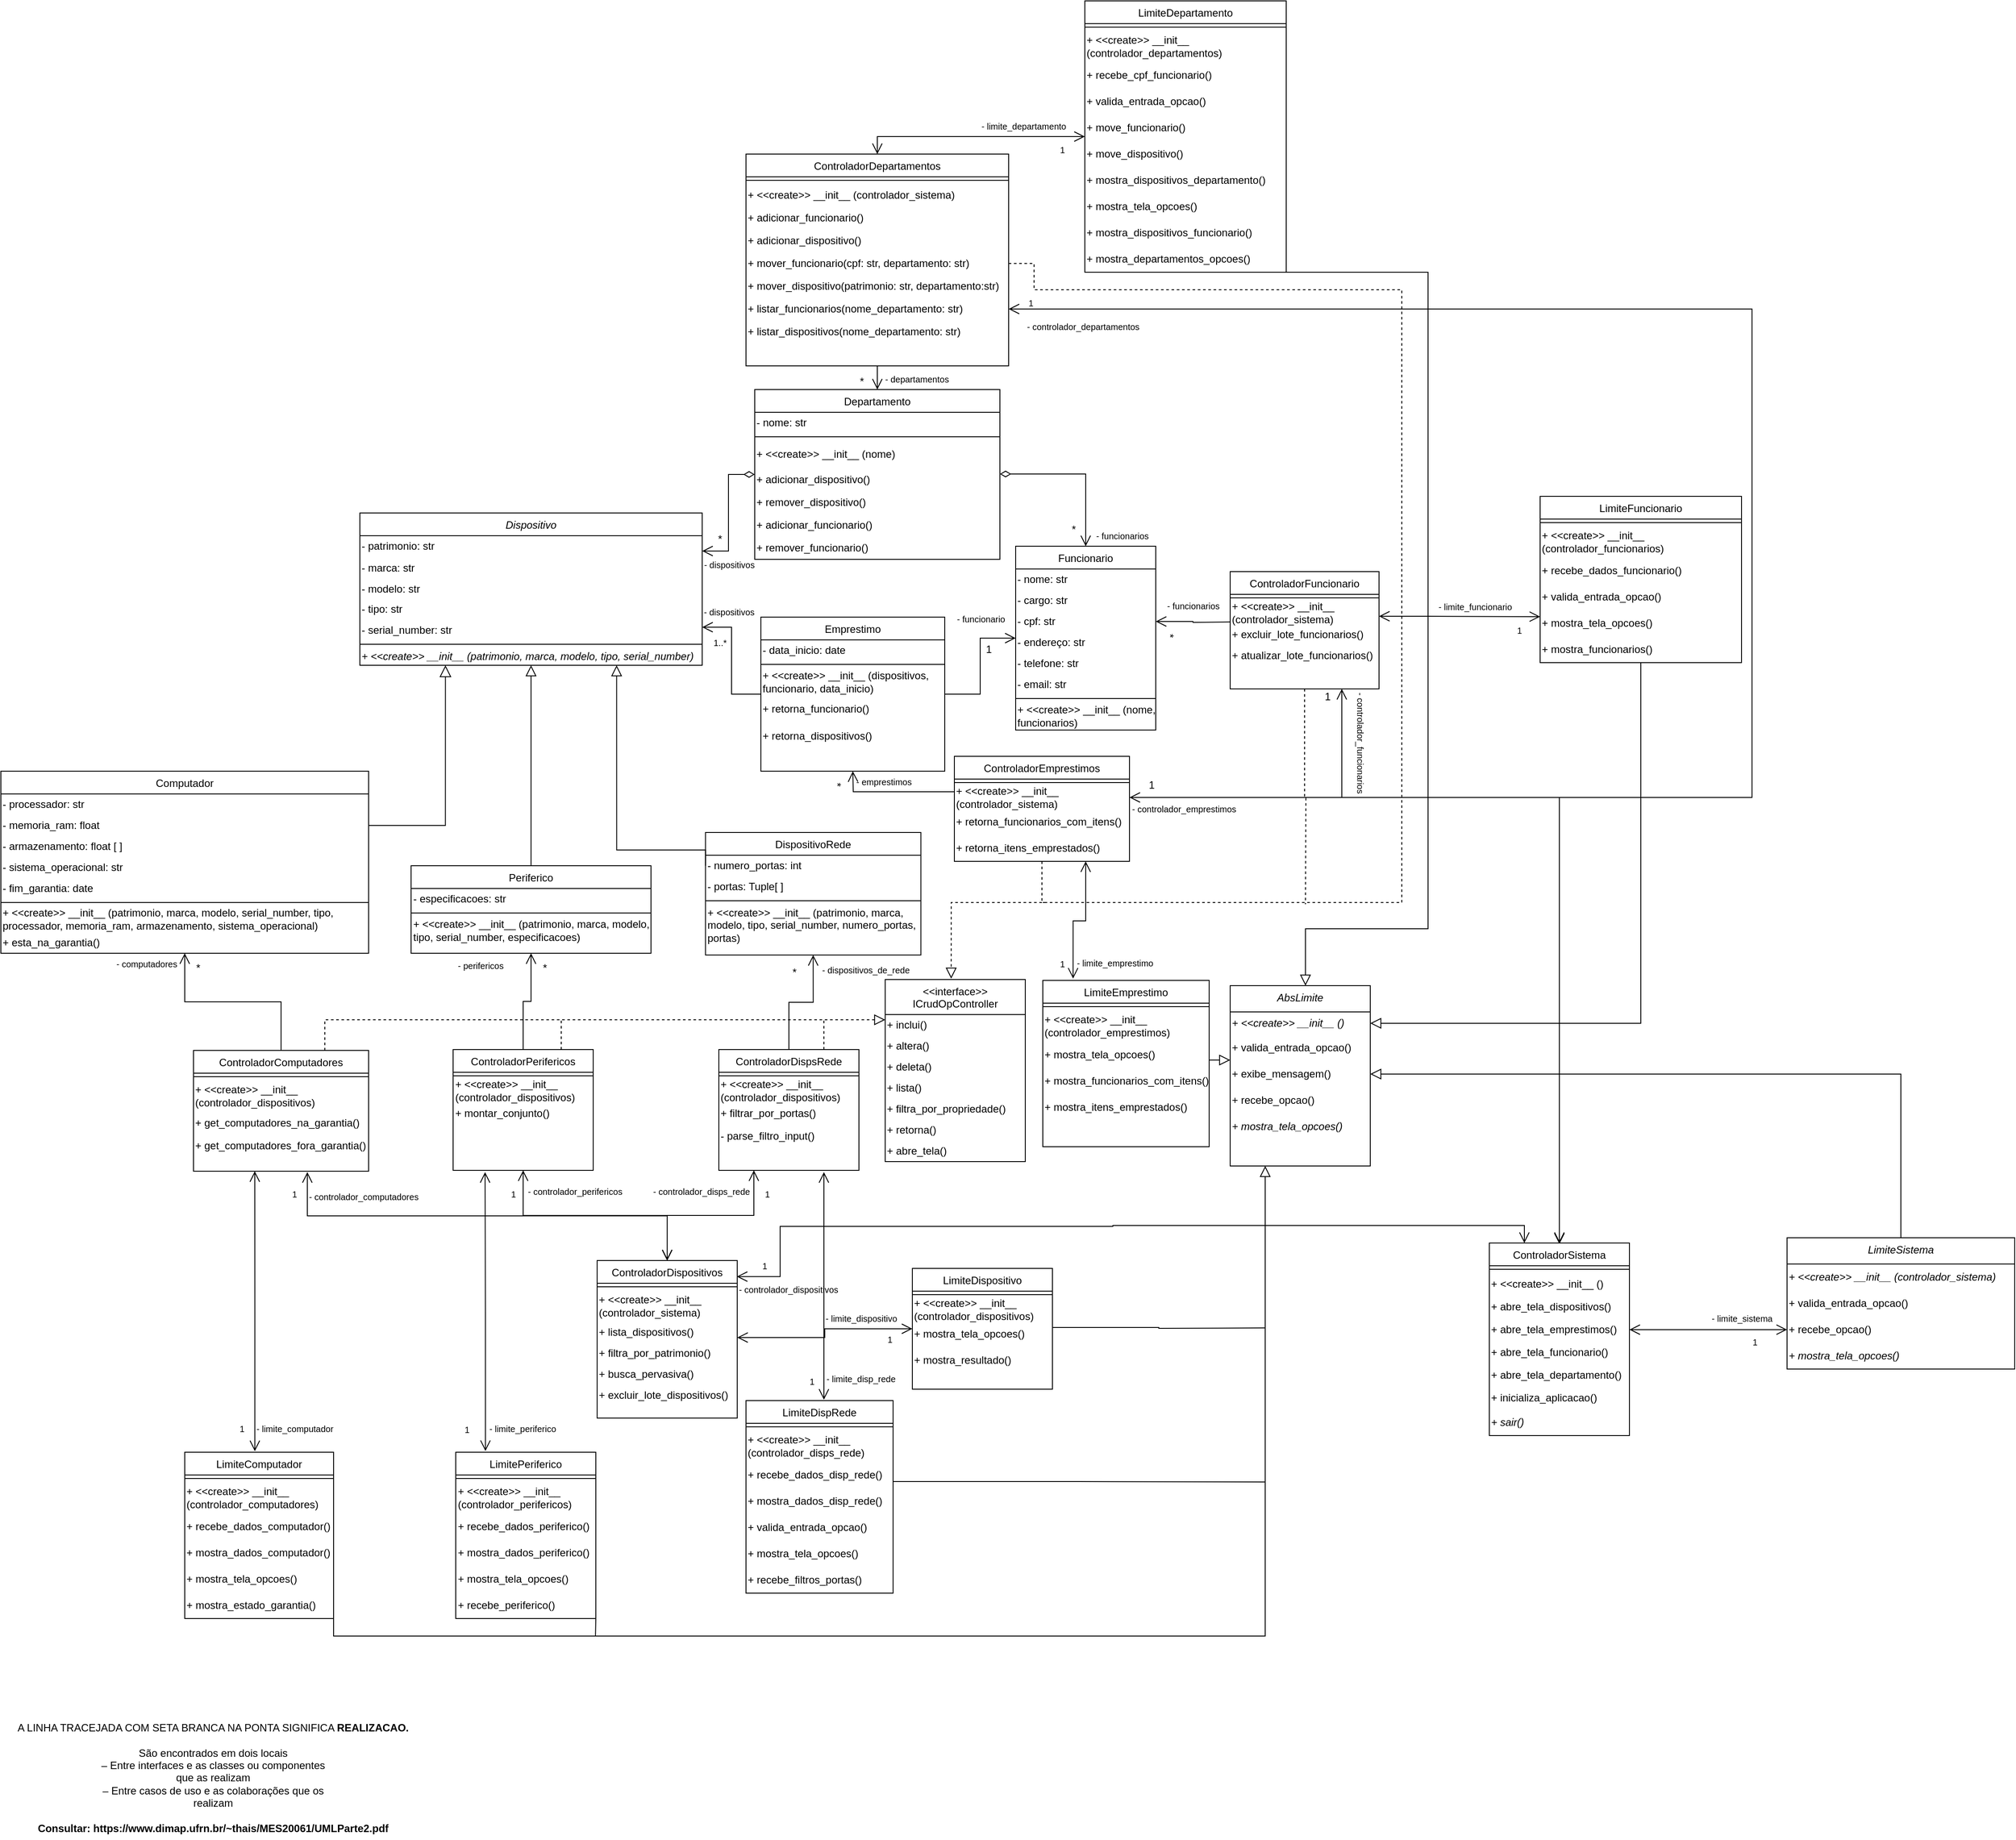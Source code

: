 <mxfile version="21.2.1" type="github">
  <diagram id="C5RBs43oDa-KdzZeNtuy" name="Page-1">
    <mxGraphModel dx="3187" dy="2862" grid="1" gridSize="10" guides="1" tooltips="1" connect="1" arrows="1" fold="1" page="1" pageScale="1" pageWidth="827" pageHeight="1169" math="0" shadow="0">
      <root>
        <mxCell id="WIyWlLk6GJQsqaUBKTNV-0" />
        <mxCell id="WIyWlLk6GJQsqaUBKTNV-1" parent="WIyWlLk6GJQsqaUBKTNV-0" />
        <mxCell id="NYMDARJwrDoibZUPulRY-10" style="edgeStyle=orthogonalEdgeStyle;orthogonalLoop=1;jettySize=auto;html=1;exitX=1;exitY=0.25;exitDx=0;exitDy=0;endArrow=diamondThin;endFill=0;entryX=0;entryY=0.5;entryDx=0;entryDy=0;startArrow=open;startFill=0;endSize=10;startSize=10;movable=1;resizable=1;rotatable=1;deletable=1;editable=1;locked=0;connectable=1;shadow=0;strokeColor=default;rounded=0;jumpStyle=none;jumpSize=6;strokeWidth=1;" parent="WIyWlLk6GJQsqaUBKTNV-1" source="zkfFHV4jXpPFQw0GAbJ--0" target="NYMDARJwrDoibZUPulRY-5" edge="1">
          <mxGeometry relative="1" as="geometry">
            <mxPoint x="1010" y="645" as="targetPoint" />
          </mxGeometry>
        </mxCell>
        <mxCell id="zkfFHV4jXpPFQw0GAbJ--13" value="Periferico" style="swimlane;fontStyle=0;align=center;verticalAlign=top;childLayout=stackLayout;horizontal=1;startSize=26;horizontalStack=0;resizeParent=1;resizeLast=0;collapsible=1;marginBottom=0;rounded=0;shadow=0;strokeWidth=1;" parent="WIyWlLk6GJQsqaUBKTNV-1" vertex="1">
          <mxGeometry x="548.5" y="948" width="274" height="100" as="geometry">
            <mxRectangle x="508.5" y="690" width="170" height="26" as="alternateBounds" />
          </mxGeometry>
        </mxCell>
        <mxCell id="NYMDARJwrDoibZUPulRY-46" value="- especificacoes: str" style="text;html=1;strokeColor=none;fillColor=none;align=left;verticalAlign=middle;whiteSpace=wrap;rounded=0;" parent="zkfFHV4jXpPFQw0GAbJ--13" vertex="1">
          <mxGeometry y="26" width="274" height="24" as="geometry" />
        </mxCell>
        <mxCell id="zkfFHV4jXpPFQw0GAbJ--15" value="" style="line;html=1;strokeWidth=1;align=left;verticalAlign=middle;spacingTop=-1;spacingLeft=3;spacingRight=3;rotatable=0;labelPosition=right;points=[];portConstraint=eastwest;" parent="zkfFHV4jXpPFQw0GAbJ--13" vertex="1">
          <mxGeometry y="50" width="274" height="8" as="geometry" />
        </mxCell>
        <mxCell id="lidPcUaBoBGW-wPT9ohr-1" value="&lt;span style=&quot;border-color: var(--border-color);&quot;&gt;+ &amp;lt;&amp;lt;create&amp;gt;&amp;gt; __init__ (patrimonio, marca, modelo, tipo, serial_number, especificacoes)&lt;/span&gt;" style="text;html=1;strokeColor=none;fillColor=none;align=left;verticalAlign=middle;whiteSpace=wrap;rounded=0;" parent="zkfFHV4jXpPFQw0GAbJ--13" vertex="1">
          <mxGeometry y="58" width="274" height="32" as="geometry" />
        </mxCell>
        <mxCell id="zkfFHV4jXpPFQw0GAbJ--16" value="" style="endArrow=block;endSize=10;endFill=0;shadow=0;strokeWidth=1;rounded=0;edgeStyle=elbowEdgeStyle;elbow=vertical;entryX=0.5;entryY=1;entryDx=0;entryDy=0;" parent="WIyWlLk6GJQsqaUBKTNV-1" source="zkfFHV4jXpPFQw0GAbJ--13" target="zkfFHV4jXpPFQw0GAbJ--0" edge="1">
          <mxGeometry width="160" relative="1" as="geometry">
            <mxPoint x="580" y="863" as="sourcePoint" />
            <mxPoint x="660" y="710" as="targetPoint" />
          </mxGeometry>
        </mxCell>
        <mxCell id="NYMDARJwrDoibZUPulRY-9" style="edgeStyle=orthogonalEdgeStyle;rounded=0;orthogonalLoop=1;jettySize=auto;html=1;exitX=1;exitY=0.25;exitDx=0;exitDy=0;entryX=0.5;entryY=0;entryDx=0;entryDy=0;endArrow=open;endFill=0;startArrow=diamondThin;startFill=0;endSize=10;startSize=10;" parent="WIyWlLk6GJQsqaUBKTNV-1" source="RSRLdsodmYq6a_KDJeos-109" target="NYMDARJwrDoibZUPulRY-7" edge="1">
          <mxGeometry relative="1" as="geometry" />
        </mxCell>
        <mxCell id="NYMDARJwrDoibZUPulRY-5" value="Departamento" style="swimlane;fontStyle=0;align=center;verticalAlign=top;childLayout=stackLayout;horizontal=1;startSize=26;horizontalStack=0;resizeParent=1;resizeLast=0;collapsible=1;marginBottom=0;rounded=0;shadow=0;strokeWidth=1;" parent="WIyWlLk6GJQsqaUBKTNV-1" vertex="1">
          <mxGeometry x="941" y="404" width="280" height="194" as="geometry">
            <mxRectangle x="340" y="380" width="170" height="26" as="alternateBounds" />
          </mxGeometry>
        </mxCell>
        <mxCell id="NYMDARJwrDoibZUPulRY-19" value="- nome: str" style="text;html=1;strokeColor=none;fillColor=none;align=left;verticalAlign=middle;whiteSpace=wrap;rounded=0;" parent="NYMDARJwrDoibZUPulRY-5" vertex="1">
          <mxGeometry y="26" width="280" height="24" as="geometry" />
        </mxCell>
        <mxCell id="NYMDARJwrDoibZUPulRY-6" value="" style="line;html=1;strokeWidth=1;align=left;verticalAlign=middle;spacingTop=-1;spacingLeft=3;spacingRight=3;rotatable=0;labelPosition=right;points=[];portConstraint=eastwest;" parent="NYMDARJwrDoibZUPulRY-5" vertex="1">
          <mxGeometry y="50" width="280" height="8" as="geometry" />
        </mxCell>
        <mxCell id="RSRLdsodmYq6a_KDJeos-18" value="&lt;span style=&quot;border-color: var(--border-color);&quot;&gt;+ &amp;lt;&amp;lt;create&amp;gt;&amp;gt; __init__ (nome)&lt;/span&gt;" style="text;html=1;strokeColor=none;fillColor=none;align=left;verticalAlign=middle;whiteSpace=wrap;rounded=0;" vertex="1" parent="NYMDARJwrDoibZUPulRY-5">
          <mxGeometry y="58" width="280" height="32" as="geometry" />
        </mxCell>
        <mxCell id="RSRLdsodmYq6a_KDJeos-109" value="&lt;span style=&quot;border-color: var(--border-color);&quot;&gt;+ adicionar_dispositivo()&lt;/span&gt;" style="text;html=1;strokeColor=none;fillColor=none;align=left;verticalAlign=middle;whiteSpace=wrap;rounded=0;fontStyle=0" vertex="1" parent="NYMDARJwrDoibZUPulRY-5">
          <mxGeometry y="90" width="280" height="26" as="geometry" />
        </mxCell>
        <mxCell id="RSRLdsodmYq6a_KDJeos-110" value="&lt;span style=&quot;border-color: var(--border-color);&quot;&gt;+ remover_dispositivo()&lt;/span&gt;" style="text;html=1;strokeColor=none;fillColor=none;align=left;verticalAlign=middle;whiteSpace=wrap;rounded=0;fontStyle=0" vertex="1" parent="NYMDARJwrDoibZUPulRY-5">
          <mxGeometry y="116" width="280" height="26" as="geometry" />
        </mxCell>
        <mxCell id="RSRLdsodmYq6a_KDJeos-108" value="&lt;span style=&quot;border-color: var(--border-color);&quot;&gt;+ adicionar_funcionario()&lt;/span&gt;" style="text;html=1;strokeColor=none;fillColor=none;align=left;verticalAlign=middle;whiteSpace=wrap;rounded=0;fontStyle=0" vertex="1" parent="NYMDARJwrDoibZUPulRY-5">
          <mxGeometry y="142" width="280" height="26" as="geometry" />
        </mxCell>
        <mxCell id="RSRLdsodmYq6a_KDJeos-111" value="&lt;span style=&quot;border-color: var(--border-color);&quot;&gt;+ remover_funcionario()&lt;/span&gt;" style="text;html=1;strokeColor=none;fillColor=none;align=left;verticalAlign=middle;whiteSpace=wrap;rounded=0;fontStyle=0" vertex="1" parent="NYMDARJwrDoibZUPulRY-5">
          <mxGeometry y="168" width="280" height="26" as="geometry" />
        </mxCell>
        <mxCell id="NYMDARJwrDoibZUPulRY-7" value="Funcionario" style="swimlane;fontStyle=0;align=center;verticalAlign=top;childLayout=stackLayout;horizontal=1;startSize=26;horizontalStack=0;resizeParent=1;resizeLast=0;collapsible=1;marginBottom=0;rounded=0;shadow=0;strokeWidth=1;" parent="WIyWlLk6GJQsqaUBKTNV-1" vertex="1">
          <mxGeometry x="1239" y="583" width="160" height="210" as="geometry">
            <mxRectangle x="340" y="380" width="170" height="26" as="alternateBounds" />
          </mxGeometry>
        </mxCell>
        <mxCell id="NYMDARJwrDoibZUPulRY-22" value="- nome: str" style="text;html=1;strokeColor=none;fillColor=none;align=left;verticalAlign=middle;whiteSpace=wrap;rounded=0;" parent="NYMDARJwrDoibZUPulRY-7" vertex="1">
          <mxGeometry y="26" width="160" height="24" as="geometry" />
        </mxCell>
        <mxCell id="NYMDARJwrDoibZUPulRY-23" value="- cargo: str" style="text;html=1;strokeColor=none;fillColor=none;align=left;verticalAlign=middle;whiteSpace=wrap;rounded=0;" parent="NYMDARJwrDoibZUPulRY-7" vertex="1">
          <mxGeometry y="50" width="160" height="24" as="geometry" />
        </mxCell>
        <mxCell id="NYMDARJwrDoibZUPulRY-24" value="- cpf: str" style="text;html=1;strokeColor=none;fillColor=none;align=left;verticalAlign=middle;whiteSpace=wrap;rounded=0;" parent="NYMDARJwrDoibZUPulRY-7" vertex="1">
          <mxGeometry y="74" width="160" height="24" as="geometry" />
        </mxCell>
        <mxCell id="NYMDARJwrDoibZUPulRY-25" value="- endereço: str" style="text;html=1;strokeColor=none;fillColor=none;align=left;verticalAlign=middle;whiteSpace=wrap;rounded=0;" parent="NYMDARJwrDoibZUPulRY-7" vertex="1">
          <mxGeometry y="98" width="160" height="24" as="geometry" />
        </mxCell>
        <mxCell id="NYMDARJwrDoibZUPulRY-26" value="- telefone: str" style="text;html=1;strokeColor=none;fillColor=none;align=left;verticalAlign=middle;whiteSpace=wrap;rounded=0;" parent="NYMDARJwrDoibZUPulRY-7" vertex="1">
          <mxGeometry y="122" width="160" height="24" as="geometry" />
        </mxCell>
        <mxCell id="NYMDARJwrDoibZUPulRY-27" value="- email: str" style="text;html=1;strokeColor=none;fillColor=none;align=left;verticalAlign=middle;whiteSpace=wrap;rounded=0;" parent="NYMDARJwrDoibZUPulRY-7" vertex="1">
          <mxGeometry y="146" width="160" height="24" as="geometry" />
        </mxCell>
        <mxCell id="NYMDARJwrDoibZUPulRY-8" value="" style="line;html=1;strokeWidth=1;align=left;verticalAlign=middle;spacingTop=-1;spacingLeft=3;spacingRight=3;rotatable=0;labelPosition=right;points=[];portConstraint=eastwest;" parent="NYMDARJwrDoibZUPulRY-7" vertex="1">
          <mxGeometry y="170" width="160" height="8" as="geometry" />
        </mxCell>
        <mxCell id="RSRLdsodmYq6a_KDJeos-107" value="&lt;span style=&quot;border-color: var(--border-color);&quot;&gt;+ &amp;lt;&amp;lt;create&amp;gt;&amp;gt; __init__ (nome, funcionarios)&lt;/span&gt;" style="text;html=1;strokeColor=none;fillColor=none;align=left;verticalAlign=middle;whiteSpace=wrap;rounded=0;" vertex="1" parent="NYMDARJwrDoibZUPulRY-7">
          <mxGeometry y="178" width="160" height="32" as="geometry" />
        </mxCell>
        <mxCell id="NYMDARJwrDoibZUPulRY-15" style="edgeStyle=orthogonalEdgeStyle;rounded=0;orthogonalLoop=1;jettySize=auto;html=1;exitX=1;exitY=0.5;exitDx=0;exitDy=0;entryX=0;entryY=0.5;entryDx=0;entryDy=0;endArrow=open;endFill=0;endSize=10;startSize=10;" parent="WIyWlLk6GJQsqaUBKTNV-1" source="NYMDARJwrDoibZUPulRY-12" target="NYMDARJwrDoibZUPulRY-7" edge="1">
          <mxGeometry relative="1" as="geometry" />
        </mxCell>
        <mxCell id="NYMDARJwrDoibZUPulRY-12" value="Emprestimo" style="swimlane;fontStyle=0;align=center;verticalAlign=top;childLayout=stackLayout;horizontal=1;startSize=26;horizontalStack=0;resizeParent=1;resizeLast=0;collapsible=1;marginBottom=0;rounded=0;shadow=0;strokeWidth=1;" parent="WIyWlLk6GJQsqaUBKTNV-1" vertex="1">
          <mxGeometry x="948" y="664" width="210" height="176" as="geometry">
            <mxRectangle x="340" y="380" width="170" height="26" as="alternateBounds" />
          </mxGeometry>
        </mxCell>
        <mxCell id="RSRLdsodmYq6a_KDJeos-117" value="- data_inicio: date" style="text;html=1;strokeColor=none;fillColor=none;align=left;verticalAlign=middle;whiteSpace=wrap;rounded=0;spacing=2;" vertex="1" parent="NYMDARJwrDoibZUPulRY-12">
          <mxGeometry y="26" width="210" height="24" as="geometry" />
        </mxCell>
        <mxCell id="NYMDARJwrDoibZUPulRY-13" value="" style="line;html=1;strokeWidth=1;align=left;verticalAlign=middle;spacingTop=-1;spacingLeft=3;spacingRight=3;rotatable=0;labelPosition=right;points=[];portConstraint=eastwest;" parent="NYMDARJwrDoibZUPulRY-12" vertex="1">
          <mxGeometry y="50" width="210" height="8" as="geometry" />
        </mxCell>
        <mxCell id="RSRLdsodmYq6a_KDJeos-96" value="&lt;span style=&quot;border-color: var(--border-color);&quot;&gt;+ &amp;lt;&amp;lt;create&amp;gt;&amp;gt; __init__ (dispositivos, funcionario, data_inicio)&lt;/span&gt;" style="text;html=1;strokeColor=none;fillColor=none;align=left;verticalAlign=middle;whiteSpace=wrap;rounded=0;fontStyle=0" vertex="1" parent="NYMDARJwrDoibZUPulRY-12">
          <mxGeometry y="58" width="210" height="32" as="geometry" />
        </mxCell>
        <mxCell id="RSRLdsodmYq6a_KDJeos-113" value="&lt;span style=&quot;border-color: var(--border-color);&quot;&gt;+ retorna_funcionario()&lt;br&gt;&lt;/span&gt;" style="text;html=1;strokeColor=none;fillColor=none;align=left;verticalAlign=middle;whiteSpace=wrap;rounded=0;fontStyle=0" vertex="1" parent="NYMDARJwrDoibZUPulRY-12">
          <mxGeometry y="90" width="210" height="30" as="geometry" />
        </mxCell>
        <mxCell id="RSRLdsodmYq6a_KDJeos-114" value="&lt;span style=&quot;border-color: var(--border-color);&quot;&gt;+ retorna_dispositivos()&lt;br&gt;&lt;/span&gt;" style="text;html=1;strokeColor=none;fillColor=none;align=left;verticalAlign=middle;whiteSpace=wrap;rounded=0;fontStyle=0" vertex="1" parent="NYMDARJwrDoibZUPulRY-12">
          <mxGeometry y="120" width="210" height="32" as="geometry" />
        </mxCell>
        <mxCell id="NYMDARJwrDoibZUPulRY-21" value="- funcionarios" style="text;html=1;strokeColor=none;fillColor=none;align=left;verticalAlign=middle;whiteSpace=wrap;rounded=0;fontSize=10;" parent="WIyWlLk6GJQsqaUBKTNV-1" vertex="1">
          <mxGeometry x="1329" y="559" width="160" height="24" as="geometry" />
        </mxCell>
        <mxCell id="NYMDARJwrDoibZUPulRY-30" value="- funcionario" style="text;html=1;strokeColor=none;fillColor=none;align=right;verticalAlign=middle;whiteSpace=wrap;rounded=0;spacing=2;fontSize=10;" parent="WIyWlLk6GJQsqaUBKTNV-1" vertex="1">
          <mxGeometry x="1169" y="654" width="60" height="24" as="geometry" />
        </mxCell>
        <mxCell id="NYMDARJwrDoibZUPulRY-34" value="Computador" style="swimlane;fontStyle=0;align=center;verticalAlign=top;childLayout=stackLayout;horizontal=1;startSize=26;horizontalStack=0;resizeParent=1;resizeLast=0;collapsible=1;marginBottom=0;rounded=0;shadow=0;strokeWidth=1;" parent="WIyWlLk6GJQsqaUBKTNV-1" vertex="1">
          <mxGeometry x="80" y="840" width="420" height="208" as="geometry">
            <mxRectangle x="230" y="140" width="160" height="26" as="alternateBounds" />
          </mxGeometry>
        </mxCell>
        <mxCell id="NYMDARJwrDoibZUPulRY-35" value="- processador: str" style="text;html=1;strokeColor=none;fillColor=none;align=left;verticalAlign=middle;whiteSpace=wrap;rounded=0;" parent="NYMDARJwrDoibZUPulRY-34" vertex="1">
          <mxGeometry y="26" width="420" height="24" as="geometry" />
        </mxCell>
        <mxCell id="NYMDARJwrDoibZUPulRY-36" value="- memoria_ram: float" style="text;html=1;strokeColor=none;fillColor=none;align=left;verticalAlign=middle;whiteSpace=wrap;rounded=0;" parent="NYMDARJwrDoibZUPulRY-34" vertex="1">
          <mxGeometry y="50" width="420" height="24" as="geometry" />
        </mxCell>
        <mxCell id="NYMDARJwrDoibZUPulRY-37" value="- armazenamento: float [ ]" style="text;html=1;strokeColor=none;fillColor=none;align=left;verticalAlign=middle;whiteSpace=wrap;rounded=0;spacing=2;" parent="NYMDARJwrDoibZUPulRY-34" vertex="1">
          <mxGeometry y="74" width="420" height="24" as="geometry" />
        </mxCell>
        <mxCell id="NYMDARJwrDoibZUPulRY-39" value="- sistema_operacional: str" style="text;html=1;strokeColor=none;fillColor=none;align=left;verticalAlign=middle;whiteSpace=wrap;rounded=0;spacing=2;" parent="NYMDARJwrDoibZUPulRY-34" vertex="1">
          <mxGeometry y="98" width="420" height="24" as="geometry" />
        </mxCell>
        <mxCell id="lidPcUaBoBGW-wPT9ohr-49" value="- fim_garantia: date" style="text;html=1;strokeColor=none;fillColor=none;align=left;verticalAlign=middle;whiteSpace=wrap;rounded=0;spacing=2;" parent="NYMDARJwrDoibZUPulRY-34" vertex="1">
          <mxGeometry y="122" width="420" height="24" as="geometry" />
        </mxCell>
        <mxCell id="NYMDARJwrDoibZUPulRY-38" value="" style="line;html=1;strokeWidth=1;align=left;verticalAlign=middle;spacingTop=-1;spacingLeft=3;spacingRight=3;rotatable=0;labelPosition=right;points=[];portConstraint=eastwest;" parent="NYMDARJwrDoibZUPulRY-34" vertex="1">
          <mxGeometry y="146" width="420" height="8" as="geometry" />
        </mxCell>
        <mxCell id="6fdoiSY8JXqc6EE2YmAn-54" value="+ &amp;lt;&amp;lt;create&amp;gt;&amp;gt; __init__ (patrimonio, marca, modelo, serial_number&lt;span&gt;, tipo, processador, memoria_ram, armazenamento, sistema_operacional)&lt;/span&gt;" style="text;html=1;strokeColor=none;fillColor=none;align=left;verticalAlign=middle;whiteSpace=wrap;rounded=0;spacing=2;fontStyle=0" parent="NYMDARJwrDoibZUPulRY-34" vertex="1">
          <mxGeometry y="154" width="420" height="30" as="geometry" />
        </mxCell>
        <mxCell id="lidPcUaBoBGW-wPT9ohr-50" value="&lt;span style=&quot;border-color: var(--border-color);&quot;&gt;+ esta_na_garantia&lt;span style=&quot;&quot;&gt;()&lt;br&gt;&lt;/span&gt;&lt;/span&gt;" style="text;html=1;strokeColor=none;fillColor=none;align=left;verticalAlign=middle;whiteSpace=wrap;rounded=0;fontStyle=0" parent="NYMDARJwrDoibZUPulRY-34" vertex="1">
          <mxGeometry y="184" width="420" height="24" as="geometry" />
        </mxCell>
        <mxCell id="NYMDARJwrDoibZUPulRY-47" value="DispositivoRede" style="swimlane;fontStyle=0;align=center;verticalAlign=top;childLayout=stackLayout;horizontal=1;startSize=26;horizontalStack=0;resizeParent=1;resizeLast=0;collapsible=1;marginBottom=0;rounded=0;shadow=0;strokeWidth=1;" parent="WIyWlLk6GJQsqaUBKTNV-1" vertex="1">
          <mxGeometry x="884.75" y="910" width="246" height="140" as="geometry">
            <mxRectangle x="230" y="140" width="160" height="26" as="alternateBounds" />
          </mxGeometry>
        </mxCell>
        <mxCell id="NYMDARJwrDoibZUPulRY-49" value="- numero_portas: int" style="text;html=1;strokeColor=none;fillColor=none;align=left;verticalAlign=middle;whiteSpace=wrap;rounded=0;" parent="NYMDARJwrDoibZUPulRY-47" vertex="1">
          <mxGeometry y="26" width="246" height="24" as="geometry" />
        </mxCell>
        <mxCell id="NYMDARJwrDoibZUPulRY-50" value="- portas: Tuple[ ]" style="text;html=1;strokeColor=none;fillColor=none;align=left;verticalAlign=middle;whiteSpace=wrap;rounded=0;spacing=2;" parent="NYMDARJwrDoibZUPulRY-47" vertex="1">
          <mxGeometry y="50" width="246" height="24" as="geometry" />
        </mxCell>
        <mxCell id="NYMDARJwrDoibZUPulRY-52" value="" style="line;html=1;strokeWidth=1;align=left;verticalAlign=middle;spacingTop=-1;spacingLeft=3;spacingRight=3;rotatable=0;labelPosition=right;points=[];portConstraint=eastwest;" parent="NYMDARJwrDoibZUPulRY-47" vertex="1">
          <mxGeometry y="74" width="246" height="8" as="geometry" />
        </mxCell>
        <mxCell id="lidPcUaBoBGW-wPT9ohr-5" value="&lt;span style=&quot;border-color: var(--border-color);&quot;&gt;+ &amp;lt;&amp;lt;create&amp;gt;&amp;gt; __init__ (patrimonio, marca, modelo, tipo, serial_number, numero_portas, portas)&lt;/span&gt;" style="text;html=1;strokeColor=none;fillColor=none;align=left;verticalAlign=middle;whiteSpace=wrap;rounded=0;" parent="NYMDARJwrDoibZUPulRY-47" vertex="1">
          <mxGeometry y="82" width="246" height="48" as="geometry" />
        </mxCell>
        <mxCell id="nvPoZxZMlYjXfIzX_Q3Y-1" value="" style="endArrow=block;endSize=10;endFill=0;shadow=0;strokeWidth=1;rounded=0;edgeStyle=orthogonalEdgeStyle;elbow=vertical;exitX=0;exitY=0.5;exitDx=0;exitDy=0;entryX=0.75;entryY=1;entryDx=0;entryDy=0;" parent="WIyWlLk6GJQsqaUBKTNV-1" source="NYMDARJwrDoibZUPulRY-49" target="6fdoiSY8JXqc6EE2YmAn-51" edge="1">
          <mxGeometry width="160" relative="1" as="geometry">
            <mxPoint x="789.5" y="872" as="sourcePoint" />
            <mxPoint x="770" y="730" as="targetPoint" />
            <Array as="points">
              <mxPoint x="885" y="930" />
              <mxPoint x="783" y="930" />
            </Array>
          </mxGeometry>
        </mxCell>
        <mxCell id="nvPoZxZMlYjXfIzX_Q3Y-3" style="edgeStyle=orthogonalEdgeStyle;rounded=0;orthogonalLoop=1;jettySize=auto;html=1;exitX=1;exitY=0.5;exitDx=0;exitDy=0;endArrow=block;endFill=0;endSize=11;entryX=0.25;entryY=1;entryDx=0;entryDy=0;" parent="WIyWlLk6GJQsqaUBKTNV-1" source="NYMDARJwrDoibZUPulRY-36" target="6fdoiSY8JXqc6EE2YmAn-51" edge="1">
          <mxGeometry relative="1" as="geometry">
            <mxPoint x="600" y="720" as="targetPoint" />
          </mxGeometry>
        </mxCell>
        <mxCell id="nvPoZxZMlYjXfIzX_Q3Y-22" style="edgeStyle=orthogonalEdgeStyle;rounded=0;orthogonalLoop=1;jettySize=auto;html=1;exitX=0.5;exitY=0;exitDx=0;exitDy=0;entryX=0.5;entryY=1;entryDx=0;entryDy=0;endArrow=open;endFill=0;endSize=10;startSize=10;" parent="WIyWlLk6GJQsqaUBKTNV-1" source="nvPoZxZMlYjXfIzX_Q3Y-4" target="zkfFHV4jXpPFQw0GAbJ--13" edge="1">
          <mxGeometry relative="1" as="geometry" />
        </mxCell>
        <mxCell id="6fdoiSY8JXqc6EE2YmAn-33" style="edgeStyle=orthogonalEdgeStyle;rounded=0;orthogonalLoop=1;jettySize=auto;html=1;exitX=0.5;exitY=1;exitDx=0;exitDy=0;entryX=0.5;entryY=0;entryDx=0;entryDy=0;endArrow=open;endFill=0;endSize=10;startSize=10;startArrow=open;startFill=0;" parent="WIyWlLk6GJQsqaUBKTNV-1" source="nvPoZxZMlYjXfIzX_Q3Y-4" target="nvPoZxZMlYjXfIzX_Q3Y-23" edge="1">
          <mxGeometry relative="1" as="geometry" />
        </mxCell>
        <mxCell id="nvPoZxZMlYjXfIzX_Q3Y-4" value="ControladorPerifericos" style="swimlane;fontStyle=0;align=center;verticalAlign=top;childLayout=stackLayout;horizontal=1;startSize=26;horizontalStack=0;resizeParent=1;resizeLast=0;collapsible=1;marginBottom=0;rounded=0;shadow=0;strokeWidth=1;" parent="WIyWlLk6GJQsqaUBKTNV-1" vertex="1">
          <mxGeometry x="596.5" y="1158" width="160" height="138" as="geometry">
            <mxRectangle x="230" y="140" width="160" height="26" as="alternateBounds" />
          </mxGeometry>
        </mxCell>
        <mxCell id="nvPoZxZMlYjXfIzX_Q3Y-9" value="" style="line;html=1;strokeWidth=1;align=left;verticalAlign=middle;spacingTop=-1;spacingLeft=3;spacingRight=3;rotatable=0;labelPosition=right;points=[];portConstraint=eastwest;" parent="nvPoZxZMlYjXfIzX_Q3Y-4" vertex="1">
          <mxGeometry y="26" width="160" height="8" as="geometry" />
        </mxCell>
        <mxCell id="lidPcUaBoBGW-wPT9ohr-38" value="&lt;span style=&quot;border-color: var(--border-color);&quot;&gt;+ &amp;lt;&amp;lt;create&amp;gt;&amp;gt; __init__ (controlador_dispositivos)&lt;/span&gt;" style="text;html=1;strokeColor=none;fillColor=none;align=left;verticalAlign=middle;whiteSpace=wrap;rounded=0;fontStyle=0" parent="nvPoZxZMlYjXfIzX_Q3Y-4" vertex="1">
          <mxGeometry y="34" width="160" height="26" as="geometry" />
        </mxCell>
        <mxCell id="lidPcUaBoBGW-wPT9ohr-53" value="&lt;span style=&quot;border-color: var(--border-color);&quot;&gt;+ montar_conjunto()&lt;/span&gt;" style="text;html=1;strokeColor=none;fillColor=none;align=left;verticalAlign=middle;whiteSpace=wrap;rounded=0;fontStyle=0" parent="nvPoZxZMlYjXfIzX_Q3Y-4" vertex="1">
          <mxGeometry y="60" width="160" height="26" as="geometry" />
        </mxCell>
        <mxCell id="nvPoZxZMlYjXfIzX_Q3Y-20" style="edgeStyle=orthogonalEdgeStyle;rounded=0;orthogonalLoop=1;jettySize=auto;html=1;exitX=0.5;exitY=0;exitDx=0;exitDy=0;entryX=0.5;entryY=1;entryDx=0;entryDy=0;endArrow=open;endFill=0;endSize=10;startSize=10;" parent="WIyWlLk6GJQsqaUBKTNV-1" source="nvPoZxZMlYjXfIzX_Q3Y-29" target="NYMDARJwrDoibZUPulRY-34" edge="1">
          <mxGeometry relative="1" as="geometry" />
        </mxCell>
        <mxCell id="nvPoZxZMlYjXfIzX_Q3Y-21" style="edgeStyle=orthogonalEdgeStyle;rounded=0;orthogonalLoop=1;jettySize=auto;html=1;exitX=0.5;exitY=0;exitDx=0;exitDy=0;entryX=0.5;entryY=1;entryDx=0;entryDy=0;endArrow=open;endFill=0;endSize=10;startSize=10;" parent="WIyWlLk6GJQsqaUBKTNV-1" source="nvPoZxZMlYjXfIzX_Q3Y-35" target="NYMDARJwrDoibZUPulRY-47" edge="1">
          <mxGeometry relative="1" as="geometry">
            <mxPoint x="866" y="1018" as="targetPoint" />
          </mxGeometry>
        </mxCell>
        <mxCell id="RSRLdsodmYq6a_KDJeos-147" style="edgeStyle=orthogonalEdgeStyle;rounded=0;orthogonalLoop=1;jettySize=auto;html=1;exitX=0.997;exitY=0.102;exitDx=0;exitDy=0;entryX=0.25;entryY=0;entryDx=0;entryDy=0;startArrow=open;startFill=0;endArrow=open;endFill=0;endSize=10;startSize=10;exitPerimeter=0;" edge="1" parent="WIyWlLk6GJQsqaUBKTNV-1" source="nvPoZxZMlYjXfIzX_Q3Y-23" target="RSRLdsodmYq6a_KDJeos-140">
          <mxGeometry relative="1" as="geometry">
            <Array as="points">
              <mxPoint x="970" y="1417" />
              <mxPoint x="970" y="1360" />
              <mxPoint x="1350" y="1360" />
              <mxPoint x="1350" y="1359" />
              <mxPoint x="1820" y="1359" />
            </Array>
          </mxGeometry>
        </mxCell>
        <mxCell id="nvPoZxZMlYjXfIzX_Q3Y-23" value="ControladorDispositivos" style="swimlane;fontStyle=0;align=center;verticalAlign=top;childLayout=stackLayout;horizontal=1;startSize=26;horizontalStack=0;resizeParent=1;resizeLast=0;collapsible=1;marginBottom=0;rounded=0;shadow=0;strokeWidth=1;" parent="WIyWlLk6GJQsqaUBKTNV-1" vertex="1">
          <mxGeometry x="761" y="1399" width="160" height="180" as="geometry">
            <mxRectangle x="230" y="140" width="160" height="26" as="alternateBounds" />
          </mxGeometry>
        </mxCell>
        <mxCell id="nvPoZxZMlYjXfIzX_Q3Y-28" value="" style="line;html=1;strokeWidth=1;align=left;verticalAlign=middle;spacingTop=-1;spacingLeft=3;spacingRight=3;rotatable=0;labelPosition=right;points=[];portConstraint=eastwest;" parent="nvPoZxZMlYjXfIzX_Q3Y-23" vertex="1">
          <mxGeometry y="26" width="160" height="8" as="geometry" />
        </mxCell>
        <mxCell id="lidPcUaBoBGW-wPT9ohr-9" value="&lt;span style=&quot;border-color: var(--border-color);&quot;&gt;+ &amp;lt;&amp;lt;create&amp;gt;&amp;gt; __init__ (controlador_sistema)&lt;/span&gt;" style="text;html=1;strokeColor=none;fillColor=none;align=left;verticalAlign=middle;whiteSpace=wrap;rounded=0;fontStyle=0" parent="nvPoZxZMlYjXfIzX_Q3Y-23" vertex="1">
          <mxGeometry y="34" width="160" height="36" as="geometry" />
        </mxCell>
        <mxCell id="lidPcUaBoBGW-wPT9ohr-13" value="&lt;span style=&quot;border-color: var(--border-color);&quot;&gt;+ &lt;span style=&quot;&quot;&gt;lista_dispositivos()&lt;br&gt;&lt;/span&gt;&lt;/span&gt;" style="text;html=1;strokeColor=none;fillColor=none;align=left;verticalAlign=middle;whiteSpace=wrap;rounded=0;fontStyle=0" parent="nvPoZxZMlYjXfIzX_Q3Y-23" vertex="1">
          <mxGeometry y="70" width="160" height="24" as="geometry" />
        </mxCell>
        <mxCell id="lidPcUaBoBGW-wPT9ohr-14" value="&lt;span style=&quot;border-color: var(--border-color);&quot;&gt;+ &lt;span style=&quot;&quot;&gt;filtra_por_patrimonio()&lt;br&gt;&lt;/span&gt;&lt;/span&gt;" style="text;html=1;strokeColor=none;fillColor=none;align=left;verticalAlign=middle;whiteSpace=wrap;rounded=0;fontStyle=0" parent="nvPoZxZMlYjXfIzX_Q3Y-23" vertex="1">
          <mxGeometry y="94" width="160" height="24" as="geometry" />
        </mxCell>
        <mxCell id="lidPcUaBoBGW-wPT9ohr-29" value="&lt;span style=&quot;border-color: var(--border-color);&quot;&gt;+ busca_pervasiva&lt;span style=&quot;&quot;&gt;()&lt;br&gt;&lt;/span&gt;&lt;/span&gt;" style="text;html=1;strokeColor=none;fillColor=none;align=left;verticalAlign=middle;whiteSpace=wrap;rounded=0;fontStyle=0" parent="nvPoZxZMlYjXfIzX_Q3Y-23" vertex="1">
          <mxGeometry y="118" width="160" height="24" as="geometry" />
        </mxCell>
        <mxCell id="lidPcUaBoBGW-wPT9ohr-31" value="&lt;span style=&quot;border-color: var(--border-color);&quot;&gt;+&amp;nbsp;excluir_lote_dispositivos&lt;span style=&quot;&quot;&gt;()&lt;br&gt;&lt;/span&gt;&lt;/span&gt;" style="text;html=1;strokeColor=none;fillColor=none;align=left;verticalAlign=middle;whiteSpace=wrap;rounded=0;fontStyle=0" parent="nvPoZxZMlYjXfIzX_Q3Y-23" vertex="1">
          <mxGeometry y="142" width="160" height="24" as="geometry" />
        </mxCell>
        <mxCell id="6fdoiSY8JXqc6EE2YmAn-16" style="edgeStyle=orthogonalEdgeStyle;rounded=0;orthogonalLoop=1;jettySize=auto;html=1;entryX=0.5;entryY=0;entryDx=0;entryDy=0;endArrow=open;endFill=0;endSize=10;startSize=10;startArrow=open;startFill=0;" parent="WIyWlLk6GJQsqaUBKTNV-1" target="nvPoZxZMlYjXfIzX_Q3Y-23" edge="1">
          <mxGeometry relative="1" as="geometry">
            <mxPoint x="430" y="1298" as="sourcePoint" />
            <Array as="points">
              <mxPoint x="430" y="1348" />
              <mxPoint x="841" y="1348" />
            </Array>
          </mxGeometry>
        </mxCell>
        <mxCell id="lidPcUaBoBGW-wPT9ohr-24" style="rounded=0;orthogonalLoop=1;jettySize=auto;html=1;exitX=0.75;exitY=0;exitDx=0;exitDy=0;endSize=10;endArrow=block;endFill=0;dashed=1;entryX=0;entryY=0.25;entryDx=0;entryDy=0;edgeStyle=orthogonalEdgeStyle;" parent="WIyWlLk6GJQsqaUBKTNV-1" source="nvPoZxZMlYjXfIzX_Q3Y-29" target="lidPcUaBoBGW-wPT9ohr-27" edge="1">
          <mxGeometry relative="1" as="geometry">
            <mxPoint x="1090" y="1124.5" as="targetPoint" />
          </mxGeometry>
        </mxCell>
        <mxCell id="nvPoZxZMlYjXfIzX_Q3Y-29" value="ControladorComputadores" style="swimlane;fontStyle=0;align=center;verticalAlign=top;childLayout=stackLayout;horizontal=1;startSize=26;horizontalStack=0;resizeParent=1;resizeLast=0;collapsible=1;marginBottom=0;rounded=0;shadow=0;strokeWidth=1;" parent="WIyWlLk6GJQsqaUBKTNV-1" vertex="1">
          <mxGeometry x="300" y="1159" width="200" height="138" as="geometry">
            <mxRectangle x="375.5" y="900" width="160" height="26" as="alternateBounds" />
          </mxGeometry>
        </mxCell>
        <mxCell id="nvPoZxZMlYjXfIzX_Q3Y-34" value="" style="line;html=1;strokeWidth=1;align=left;verticalAlign=middle;spacingTop=-1;spacingLeft=3;spacingRight=3;rotatable=0;labelPosition=right;points=[];portConstraint=eastwest;" parent="nvPoZxZMlYjXfIzX_Q3Y-29" vertex="1">
          <mxGeometry y="26" width="200" height="8" as="geometry" />
        </mxCell>
        <mxCell id="lidPcUaBoBGW-wPT9ohr-35" value="&lt;span style=&quot;border-color: var(--border-color);&quot;&gt;+ &amp;lt;&amp;lt;create&amp;gt;&amp;gt; __init__ (controlador_dispositivos)&lt;/span&gt;" style="text;html=1;strokeColor=none;fillColor=none;align=left;verticalAlign=middle;whiteSpace=wrap;rounded=0;fontStyle=0" parent="nvPoZxZMlYjXfIzX_Q3Y-29" vertex="1">
          <mxGeometry y="34" width="200" height="36" as="geometry" />
        </mxCell>
        <mxCell id="lidPcUaBoBGW-wPT9ohr-51" value="+&amp;nbsp;get_computadores_na_garantia()" style="text;html=1;strokeColor=none;fillColor=none;align=left;verticalAlign=middle;whiteSpace=wrap;rounded=0;fontStyle=0" parent="nvPoZxZMlYjXfIzX_Q3Y-29" vertex="1">
          <mxGeometry y="70" width="200" height="26" as="geometry" />
        </mxCell>
        <mxCell id="lidPcUaBoBGW-wPT9ohr-52" value="+&amp;nbsp;get_computadores_fora_garantia()" style="text;html=1;strokeColor=none;fillColor=none;align=left;verticalAlign=middle;whiteSpace=wrap;rounded=0;fontStyle=0" parent="nvPoZxZMlYjXfIzX_Q3Y-29" vertex="1">
          <mxGeometry y="96" width="200" height="26" as="geometry" />
        </mxCell>
        <mxCell id="6fdoiSY8JXqc6EE2YmAn-34" style="edgeStyle=orthogonalEdgeStyle;rounded=0;orthogonalLoop=1;jettySize=auto;html=1;exitX=0.25;exitY=1;exitDx=0;exitDy=0;entryX=0.5;entryY=0;entryDx=0;entryDy=0;endSize=10;endArrow=open;endFill=0;startSize=10;startArrow=open;startFill=0;" parent="WIyWlLk6GJQsqaUBKTNV-1" source="nvPoZxZMlYjXfIzX_Q3Y-35" target="nvPoZxZMlYjXfIzX_Q3Y-23" edge="1">
          <mxGeometry relative="1" as="geometry" />
        </mxCell>
        <mxCell id="lidPcUaBoBGW-wPT9ohr-25" style="rounded=0;orthogonalLoop=1;jettySize=auto;html=1;exitX=0.75;exitY=0;exitDx=0;exitDy=0;endSize=10;endArrow=none;endFill=0;dashed=1;edgeStyle=orthogonalEdgeStyle;" parent="WIyWlLk6GJQsqaUBKTNV-1" source="nvPoZxZMlYjXfIzX_Q3Y-35" edge="1">
          <mxGeometry relative="1" as="geometry">
            <mxPoint x="1020" y="1124" as="targetPoint" />
          </mxGeometry>
        </mxCell>
        <mxCell id="nvPoZxZMlYjXfIzX_Q3Y-35" value="ControladorDispsRede" style="swimlane;fontStyle=0;align=center;verticalAlign=top;childLayout=stackLayout;horizontal=1;startSize=26;horizontalStack=0;resizeParent=1;resizeLast=0;collapsible=1;marginBottom=0;rounded=0;shadow=0;strokeWidth=1;" parent="WIyWlLk6GJQsqaUBKTNV-1" vertex="1">
          <mxGeometry x="900" y="1158" width="160" height="138" as="geometry">
            <mxRectangle x="230" y="140" width="160" height="26" as="alternateBounds" />
          </mxGeometry>
        </mxCell>
        <mxCell id="nvPoZxZMlYjXfIzX_Q3Y-40" value="" style="line;html=1;strokeWidth=1;align=left;verticalAlign=middle;spacingTop=-1;spacingLeft=3;spacingRight=3;rotatable=0;labelPosition=right;points=[];portConstraint=eastwest;" parent="nvPoZxZMlYjXfIzX_Q3Y-35" vertex="1">
          <mxGeometry y="26" width="160" height="8" as="geometry" />
        </mxCell>
        <mxCell id="lidPcUaBoBGW-wPT9ohr-39" value="&lt;span style=&quot;border-color: var(--border-color);&quot;&gt;+ &amp;lt;&amp;lt;create&amp;gt;&amp;gt; __init__ (controlador_dispositivos)&lt;/span&gt;" style="text;html=1;strokeColor=none;fillColor=none;align=left;verticalAlign=middle;whiteSpace=wrap;rounded=0;fontStyle=0" parent="nvPoZxZMlYjXfIzX_Q3Y-35" vertex="1">
          <mxGeometry y="34" width="160" height="26" as="geometry" />
        </mxCell>
        <mxCell id="lidPcUaBoBGW-wPT9ohr-54" value="&lt;span style=&quot;border-color: var(--border-color);&quot;&gt;+ filtrar_por_portas()&lt;/span&gt;" style="text;html=1;strokeColor=none;fillColor=none;align=left;verticalAlign=middle;whiteSpace=wrap;rounded=0;fontStyle=0" parent="nvPoZxZMlYjXfIzX_Q3Y-35" vertex="1">
          <mxGeometry y="60" width="160" height="26" as="geometry" />
        </mxCell>
        <mxCell id="RSRLdsodmYq6a_KDJeos-10" value="&lt;span style=&quot;border-color: var(--border-color);&quot;&gt;- parse_filtro_input()&lt;/span&gt;" style="text;html=1;strokeColor=none;fillColor=none;align=left;verticalAlign=middle;whiteSpace=wrap;rounded=0;fontStyle=0" vertex="1" parent="nvPoZxZMlYjXfIzX_Q3Y-35">
          <mxGeometry y="86" width="160" height="26" as="geometry" />
        </mxCell>
        <mxCell id="6fdoiSY8JXqc6EE2YmAn-3" value="- computadores" style="text;html=1;strokeColor=none;fillColor=none;align=left;verticalAlign=middle;whiteSpace=wrap;rounded=0;spacing=2;fontSize=10;" parent="WIyWlLk6GJQsqaUBKTNV-1" vertex="1">
          <mxGeometry x="210" y="1048" width="80" height="24" as="geometry" />
        </mxCell>
        <mxCell id="6fdoiSY8JXqc6EE2YmAn-4" value="- perifericos" style="text;html=1;strokeColor=none;fillColor=none;align=left;verticalAlign=middle;whiteSpace=wrap;rounded=0;spacing=2;fontSize=10;" parent="WIyWlLk6GJQsqaUBKTNV-1" vertex="1">
          <mxGeometry x="599.5" y="1050" width="86" height="24" as="geometry" />
        </mxCell>
        <mxCell id="6fdoiSY8JXqc6EE2YmAn-5" value="- dispositivos_de_rede" style="text;html=1;strokeColor=none;fillColor=none;align=left;verticalAlign=middle;whiteSpace=wrap;rounded=0;spacing=2;fontSize=10;" parent="WIyWlLk6GJQsqaUBKTNV-1" vertex="1">
          <mxGeometry x="1016.25" y="1055" width="129" height="24" as="geometry" />
        </mxCell>
        <mxCell id="6fdoiSY8JXqc6EE2YmAn-7" value="*" style="text;html=1;align=center;verticalAlign=middle;resizable=0;points=[];autosize=1;strokeColor=none;fillColor=none;" parent="WIyWlLk6GJQsqaUBKTNV-1" vertex="1">
          <mxGeometry x="290" y="1050" width="30" height="30" as="geometry" />
        </mxCell>
        <mxCell id="6fdoiSY8JXqc6EE2YmAn-9" value="*" style="text;html=1;align=center;verticalAlign=middle;resizable=0;points=[];autosize=1;strokeColor=none;fillColor=none;" parent="WIyWlLk6GJQsqaUBKTNV-1" vertex="1">
          <mxGeometry x="685.5" y="1050" width="30" height="30" as="geometry" />
        </mxCell>
        <mxCell id="6fdoiSY8JXqc6EE2YmAn-10" value="*" style="text;html=1;align=center;verticalAlign=middle;resizable=0;points=[];autosize=1;strokeColor=none;fillColor=none;" parent="WIyWlLk6GJQsqaUBKTNV-1" vertex="1">
          <mxGeometry x="970.75" y="1055" width="30" height="30" as="geometry" />
        </mxCell>
        <mxCell id="6fdoiSY8JXqc6EE2YmAn-12" value="*" style="text;html=1;align=center;verticalAlign=middle;resizable=0;points=[];autosize=1;strokeColor=none;fillColor=none;" parent="WIyWlLk6GJQsqaUBKTNV-1" vertex="1">
          <mxGeometry x="1290" y="549" width="30" height="30" as="geometry" />
        </mxCell>
        <mxCell id="6fdoiSY8JXqc6EE2YmAn-14" value="1" style="text;html=1;align=center;verticalAlign=middle;resizable=0;points=[];autosize=1;strokeColor=none;fillColor=none;" parent="WIyWlLk6GJQsqaUBKTNV-1" vertex="1">
          <mxGeometry x="1193" y="686" width="30" height="30" as="geometry" />
        </mxCell>
        <mxCell id="lidPcUaBoBGW-wPT9ohr-93" style="edgeStyle=orthogonalEdgeStyle;rounded=0;orthogonalLoop=1;jettySize=auto;html=1;entryX=1;entryY=0.75;entryDx=0;entryDy=0;endArrow=open;endFill=0;startArrow=open;startFill=0;endSize=10;startSize=10;exitX=0;exitY=0.5;exitDx=0;exitDy=0;" parent="WIyWlLk6GJQsqaUBKTNV-1" source="6fdoiSY8JXqc6EE2YmAn-18" target="lidPcUaBoBGW-wPT9ohr-13" edge="1">
          <mxGeometry relative="1" as="geometry">
            <mxPoint x="1060" y="1474" as="sourcePoint" />
          </mxGeometry>
        </mxCell>
        <mxCell id="6fdoiSY8JXqc6EE2YmAn-18" value="LimiteDispositivo" style="swimlane;fontStyle=0;align=center;verticalAlign=top;childLayout=stackLayout;horizontal=1;startSize=26;horizontalStack=0;resizeParent=1;resizeLast=0;collapsible=1;marginBottom=0;rounded=0;shadow=0;strokeWidth=1;" parent="WIyWlLk6GJQsqaUBKTNV-1" vertex="1">
          <mxGeometry x="1121" y="1408" width="160" height="138" as="geometry">
            <mxRectangle x="230" y="140" width="160" height="26" as="alternateBounds" />
          </mxGeometry>
        </mxCell>
        <mxCell id="6fdoiSY8JXqc6EE2YmAn-19" value="" style="line;html=1;strokeWidth=1;align=left;verticalAlign=middle;spacingTop=-1;spacingLeft=3;spacingRight=3;rotatable=0;labelPosition=right;points=[];portConstraint=eastwest;" parent="6fdoiSY8JXqc6EE2YmAn-18" vertex="1">
          <mxGeometry y="26" width="160" height="8" as="geometry" />
        </mxCell>
        <mxCell id="lidPcUaBoBGW-wPT9ohr-58" value="&lt;span style=&quot;border-color: var(--border-color);&quot;&gt;+ &amp;lt;&amp;lt;create&amp;gt;&amp;gt; __init__ (controlador_dispositivos)&lt;/span&gt;" style="text;html=1;strokeColor=none;fillColor=none;align=left;verticalAlign=middle;whiteSpace=wrap;rounded=0;fontStyle=0" parent="6fdoiSY8JXqc6EE2YmAn-18" vertex="1">
          <mxGeometry y="34" width="160" height="26" as="geometry" />
        </mxCell>
        <mxCell id="RSRLdsodmYq6a_KDJeos-14" style="edgeStyle=orthogonalEdgeStyle;rounded=0;orthogonalLoop=1;jettySize=auto;html=1;exitX=1;exitY=0.25;exitDx=0;exitDy=0;endArrow=none;endFill=0;" edge="1" parent="6fdoiSY8JXqc6EE2YmAn-18" source="RSRLdsodmYq6a_KDJeos-4">
          <mxGeometry relative="1" as="geometry">
            <mxPoint x="403" y="68" as="targetPoint" />
          </mxGeometry>
        </mxCell>
        <mxCell id="RSRLdsodmYq6a_KDJeos-4" value="&lt;span style=&quot;border-color: var(--border-color);&quot;&gt;&lt;span&gt;+ mostra_tela_opcoes()&lt;/span&gt;&lt;/span&gt;" style="text;html=1;strokeColor=none;fillColor=none;align=left;verticalAlign=middle;whiteSpace=wrap;rounded=0;fontStyle=0" vertex="1" parent="6fdoiSY8JXqc6EE2YmAn-18">
          <mxGeometry y="60" width="160" height="30" as="geometry" />
        </mxCell>
        <mxCell id="RSRLdsodmYq6a_KDJeos-139" value="&lt;span style=&quot;border-color: var(--border-color);&quot;&gt;&lt;span&gt;+ mostra_resultado()&lt;/span&gt;&lt;/span&gt;" style="text;html=1;strokeColor=none;fillColor=none;align=left;verticalAlign=middle;whiteSpace=wrap;rounded=0;fontStyle=0" vertex="1" parent="6fdoiSY8JXqc6EE2YmAn-18">
          <mxGeometry y="90" width="160" height="30" as="geometry" />
        </mxCell>
        <mxCell id="6fdoiSY8JXqc6EE2YmAn-37" style="edgeStyle=orthogonalEdgeStyle;rounded=0;orthogonalLoop=1;jettySize=auto;html=1;exitX=0.471;exitY=-0.006;exitDx=0;exitDy=0;endSize=10;endArrow=open;endFill=0;startArrow=open;startFill=0;startSize=10;exitPerimeter=0;" parent="WIyWlLk6GJQsqaUBKTNV-1" source="6fdoiSY8JXqc6EE2YmAn-21" edge="1">
          <mxGeometry relative="1" as="geometry">
            <mxPoint x="370" y="1297" as="targetPoint" />
          </mxGeometry>
        </mxCell>
        <mxCell id="lidPcUaBoBGW-wPT9ohr-84" style="edgeStyle=orthogonalEdgeStyle;rounded=0;orthogonalLoop=1;jettySize=auto;html=1;exitX=1;exitY=1;exitDx=0;exitDy=0;entryX=0.25;entryY=1;entryDx=0;entryDy=0;endSize=10;endArrow=block;endFill=0;" parent="WIyWlLk6GJQsqaUBKTNV-1" source="6fdoiSY8JXqc6EE2YmAn-21" target="lidPcUaBoBGW-wPT9ohr-68" edge="1">
          <mxGeometry relative="1" as="geometry" />
        </mxCell>
        <mxCell id="6fdoiSY8JXqc6EE2YmAn-21" value="LimiteComputador" style="swimlane;fontStyle=0;align=center;verticalAlign=top;childLayout=stackLayout;horizontal=1;startSize=26;horizontalStack=0;resizeParent=1;resizeLast=0;collapsible=1;marginBottom=0;rounded=0;shadow=0;strokeWidth=1;" parent="WIyWlLk6GJQsqaUBKTNV-1" vertex="1">
          <mxGeometry x="290" y="1618" width="170" height="190" as="geometry">
            <mxRectangle x="230" y="140" width="160" height="26" as="alternateBounds" />
          </mxGeometry>
        </mxCell>
        <mxCell id="6fdoiSY8JXqc6EE2YmAn-22" value="" style="line;html=1;strokeWidth=1;align=left;verticalAlign=middle;spacingTop=-1;spacingLeft=3;spacingRight=3;rotatable=0;labelPosition=right;points=[];portConstraint=eastwest;" parent="6fdoiSY8JXqc6EE2YmAn-21" vertex="1">
          <mxGeometry y="26" width="170" height="8" as="geometry" />
        </mxCell>
        <mxCell id="lidPcUaBoBGW-wPT9ohr-55" value="&lt;span style=&quot;border-color: var(--border-color);&quot;&gt;+ &amp;lt;&amp;lt;create&amp;gt;&amp;gt; __init__ (controlador_computadores)&lt;/span&gt;" style="text;html=1;strokeColor=none;fillColor=none;align=left;verticalAlign=middle;whiteSpace=wrap;rounded=0;fontStyle=0" parent="6fdoiSY8JXqc6EE2YmAn-21" vertex="1">
          <mxGeometry y="34" width="170" height="36" as="geometry" />
        </mxCell>
        <mxCell id="lidPcUaBoBGW-wPT9ohr-64" value="&lt;span style=&quot;border-color: var(--border-color);&quot;&gt;+ recebe_dados_computador&lt;span&gt;()&lt;/span&gt;&lt;/span&gt;" style="text;html=1;strokeColor=none;fillColor=none;align=left;verticalAlign=middle;whiteSpace=wrap;rounded=0;fontStyle=0" parent="6fdoiSY8JXqc6EE2YmAn-21" vertex="1">
          <mxGeometry y="70" width="170" height="30" as="geometry" />
        </mxCell>
        <mxCell id="lidPcUaBoBGW-wPT9ohr-110" value="&lt;span style=&quot;border-color: var(--border-color);&quot;&gt;+ mostra_dados_computador&lt;span&gt;()&lt;/span&gt;&lt;/span&gt;" style="text;html=1;strokeColor=none;fillColor=none;align=left;verticalAlign=middle;whiteSpace=wrap;rounded=0;fontStyle=0" parent="6fdoiSY8JXqc6EE2YmAn-21" vertex="1">
          <mxGeometry y="100" width="170" height="30" as="geometry" />
        </mxCell>
        <mxCell id="RSRLdsodmYq6a_KDJeos-7" value="&lt;span style=&quot;border-color: var(--border-color);&quot;&gt;&lt;span&gt;+ mostra_tela_opcoes()&lt;/span&gt;&lt;/span&gt;" style="text;html=1;strokeColor=none;fillColor=none;align=left;verticalAlign=middle;whiteSpace=wrap;rounded=0;fontStyle=0" vertex="1" parent="6fdoiSY8JXqc6EE2YmAn-21">
          <mxGeometry y="130" width="170" height="30" as="geometry" />
        </mxCell>
        <mxCell id="RSRLdsodmYq6a_KDJeos-12" value="&lt;span style=&quot;border-color: var(--border-color);&quot;&gt;&lt;span&gt;+ mostra_estado_garantia()&lt;/span&gt;&lt;/span&gt;" style="text;html=1;strokeColor=none;fillColor=none;align=left;verticalAlign=middle;whiteSpace=wrap;rounded=0;fontStyle=0" vertex="1" parent="6fdoiSY8JXqc6EE2YmAn-21">
          <mxGeometry y="160" width="170" height="30" as="geometry" />
        </mxCell>
        <mxCell id="6fdoiSY8JXqc6EE2YmAn-39" style="edgeStyle=orthogonalEdgeStyle;rounded=0;orthogonalLoop=1;jettySize=auto;html=1;exitX=0.212;exitY=-0.007;exitDx=0;exitDy=0;endArrow=open;endFill=0;startArrow=open;startFill=0;endSize=10;startSize=10;exitPerimeter=0;" parent="WIyWlLk6GJQsqaUBKTNV-1" source="6fdoiSY8JXqc6EE2YmAn-23" edge="1">
          <mxGeometry relative="1" as="geometry">
            <mxPoint x="633" y="1298" as="targetPoint" />
          </mxGeometry>
        </mxCell>
        <mxCell id="6fdoiSY8JXqc6EE2YmAn-40" style="edgeStyle=orthogonalEdgeStyle;rounded=0;orthogonalLoop=1;jettySize=auto;html=1;endArrow=open;endFill=0;startArrow=open;startFill=0;endSize=10;startSize=10;" parent="WIyWlLk6GJQsqaUBKTNV-1" edge="1">
          <mxGeometry relative="1" as="geometry">
            <mxPoint x="1020" y="1298" as="targetPoint" />
            <mxPoint x="1020" y="1558" as="sourcePoint" />
            <Array as="points">
              <mxPoint x="1020" y="1430" />
              <mxPoint x="1020" y="1430" />
            </Array>
          </mxGeometry>
        </mxCell>
        <mxCell id="6fdoiSY8JXqc6EE2YmAn-42" value="- limite_computador" style="text;html=1;strokeColor=none;fillColor=none;align=left;verticalAlign=middle;whiteSpace=wrap;rounded=0;spacing=2;fontSize=10;" parent="WIyWlLk6GJQsqaUBKTNV-1" vertex="1">
          <mxGeometry x="370" y="1579" width="110" height="24" as="geometry" />
        </mxCell>
        <mxCell id="6fdoiSY8JXqc6EE2YmAn-43" value="- limite_periferico" style="text;html=1;strokeColor=none;fillColor=none;align=left;verticalAlign=middle;whiteSpace=wrap;rounded=0;spacing=2;fontSize=10;" parent="WIyWlLk6GJQsqaUBKTNV-1" vertex="1">
          <mxGeometry x="636" y="1579" width="99" height="24" as="geometry" />
        </mxCell>
        <mxCell id="6fdoiSY8JXqc6EE2YmAn-44" value="- limite_disp_rede" style="text;html=1;strokeColor=none;fillColor=none;align=left;verticalAlign=middle;whiteSpace=wrap;rounded=0;spacing=2;fontSize=10;" parent="WIyWlLk6GJQsqaUBKTNV-1" vertex="1">
          <mxGeometry x="1021" y="1522" width="148" height="24" as="geometry" />
        </mxCell>
        <mxCell id="6fdoiSY8JXqc6EE2YmAn-46" value="1" style="text;html=1;align=center;verticalAlign=middle;resizable=0;points=[];autosize=1;strokeColor=none;fillColor=none;fontSize=10;" parent="WIyWlLk6GJQsqaUBKTNV-1" vertex="1">
          <mxGeometry x="340" y="1576" width="30" height="30" as="geometry" />
        </mxCell>
        <mxCell id="6fdoiSY8JXqc6EE2YmAn-47" value="1" style="text;html=1;align=center;verticalAlign=middle;resizable=0;points=[];autosize=1;strokeColor=none;fillColor=none;fontSize=10;" parent="WIyWlLk6GJQsqaUBKTNV-1" vertex="1">
          <mxGeometry x="596.5" y="1577" width="30" height="30" as="geometry" />
        </mxCell>
        <mxCell id="6fdoiSY8JXqc6EE2YmAn-48" value="1" style="text;html=1;align=center;verticalAlign=middle;resizable=0;points=[];autosize=1;strokeColor=none;fillColor=none;fontSize=10;" parent="WIyWlLk6GJQsqaUBKTNV-1" vertex="1">
          <mxGeometry x="991" y="1522" width="30" height="30" as="geometry" />
        </mxCell>
        <mxCell id="NYMDARJwrDoibZUPulRY-31" value="&lt;font color=&quot;#000000&quot; style=&quot;font-size: 10px;&quot;&gt;- dispositivos&lt;/font&gt;" style="text;html=1;strokeColor=none;fillColor=none;align=right;verticalAlign=middle;whiteSpace=wrap;rounded=0;spacing=2;fontColor=#FF5E36;fontSize=10;" parent="WIyWlLk6GJQsqaUBKTNV-1" vertex="1">
          <mxGeometry x="870" y="592" width="73" height="24" as="geometry" />
        </mxCell>
        <mxCell id="zkfFHV4jXpPFQw0GAbJ--0" value="Dispositivo" style="swimlane;fontStyle=2;align=center;verticalAlign=top;childLayout=stackLayout;horizontal=1;startSize=26;horizontalStack=0;resizeParent=1;resizeLast=0;collapsible=1;marginBottom=0;rounded=0;shadow=0;strokeWidth=1;" parent="WIyWlLk6GJQsqaUBKTNV-1" vertex="1">
          <mxGeometry x="490" y="545" width="391" height="174" as="geometry">
            <mxRectangle x="450" y="345" width="160" height="26" as="alternateBounds" />
          </mxGeometry>
        </mxCell>
        <mxCell id="NYMDARJwrDoibZUPulRY-16" value="&lt;span&gt;- patrimonio: str&lt;/span&gt;" style="text;html=1;strokeColor=none;fillColor=none;align=left;verticalAlign=middle;whiteSpace=wrap;rounded=0;fontStyle=0" parent="zkfFHV4jXpPFQw0GAbJ--0" vertex="1">
          <mxGeometry y="26" width="391" height="24" as="geometry" />
        </mxCell>
        <mxCell id="NYMDARJwrDoibZUPulRY-18" value="&lt;span&gt;- marca: str&lt;/span&gt;" style="text;html=1;strokeColor=none;fillColor=none;align=left;verticalAlign=middle;whiteSpace=wrap;rounded=0;spacing=2;fontStyle=0" parent="zkfFHV4jXpPFQw0GAbJ--0" vertex="1">
          <mxGeometry y="50" width="391" height="26" as="geometry" />
        </mxCell>
        <mxCell id="NYMDARJwrDoibZUPulRY-41" value="&lt;span&gt;- modelo: str&lt;/span&gt;" style="text;html=1;strokeColor=none;fillColor=none;align=left;verticalAlign=middle;whiteSpace=wrap;rounded=0;spacing=2;fontStyle=0" parent="zkfFHV4jXpPFQw0GAbJ--0" vertex="1">
          <mxGeometry y="76" width="391" height="22" as="geometry" />
        </mxCell>
        <mxCell id="lidPcUaBoBGW-wPT9ohr-3" value="- tipo: str" style="text;html=1;strokeColor=none;fillColor=none;align=left;verticalAlign=middle;whiteSpace=wrap;rounded=0;" parent="zkfFHV4jXpPFQw0GAbJ--0" vertex="1">
          <mxGeometry y="98" width="391" height="24" as="geometry" />
        </mxCell>
        <mxCell id="NYMDARJwrDoibZUPulRY-17" value="&lt;span&gt;- serial_number: str&lt;/span&gt;" style="text;html=1;strokeColor=none;fillColor=none;align=left;verticalAlign=middle;whiteSpace=wrap;rounded=0;fontStyle=0" parent="zkfFHV4jXpPFQw0GAbJ--0" vertex="1">
          <mxGeometry y="122" width="391" height="24" as="geometry" />
        </mxCell>
        <mxCell id="zkfFHV4jXpPFQw0GAbJ--4" value="" style="line;html=1;strokeWidth=1;align=left;verticalAlign=middle;spacingTop=-1;spacingLeft=3;spacingRight=3;rotatable=0;labelPosition=right;points=[];portConstraint=eastwest;" parent="zkfFHV4jXpPFQw0GAbJ--0" vertex="1">
          <mxGeometry y="146" width="391" height="8" as="geometry" />
        </mxCell>
        <mxCell id="6fdoiSY8JXqc6EE2YmAn-51" value="&lt;span&gt;&lt;i&gt;+ &amp;lt;&amp;lt;create&amp;gt;&amp;gt; __init__ (patrimonio, marca, modelo, tipo, serial_number)&lt;/i&gt;&lt;/span&gt;" style="text;html=1;strokeColor=none;fillColor=none;align=left;verticalAlign=middle;whiteSpace=wrap;rounded=0;spacing=2;fontStyle=0" parent="zkfFHV4jXpPFQw0GAbJ--0" vertex="1">
          <mxGeometry y="154" width="391" height="20" as="geometry" />
        </mxCell>
        <mxCell id="6fdoiSY8JXqc6EE2YmAn-11" value="*" style="text;html=1;align=center;verticalAlign=middle;resizable=0;points=[];autosize=1;strokeColor=none;fillColor=none;" parent="WIyWlLk6GJQsqaUBKTNV-1" vertex="1">
          <mxGeometry x="886" y="560" width="30" height="30" as="geometry" />
        </mxCell>
        <mxCell id="6fdoiSY8JXqc6EE2YmAn-13" value="1..*" style="text;html=1;align=center;verticalAlign=middle;resizable=0;points=[];autosize=1;strokeColor=none;fillColor=none;fontSize=10;" parent="WIyWlLk6GJQsqaUBKTNV-1" vertex="1">
          <mxGeometry x="881" y="678" width="40" height="30" as="geometry" />
        </mxCell>
        <mxCell id="lidPcUaBoBGW-wPT9ohr-16" value="&lt;&lt;interface&gt;&gt;&#xa;ICrudOpController" style="swimlane;fontStyle=0;align=center;verticalAlign=top;childLayout=stackLayout;horizontal=1;startSize=40;horizontalStack=0;resizeParent=1;resizeLast=0;collapsible=1;marginBottom=0;rounded=0;shadow=0;strokeWidth=1;" parent="WIyWlLk6GJQsqaUBKTNV-1" vertex="1">
          <mxGeometry x="1090" y="1078" width="160" height="208" as="geometry">
            <mxRectangle x="230" y="140" width="160" height="26" as="alternateBounds" />
          </mxGeometry>
        </mxCell>
        <mxCell id="lidPcUaBoBGW-wPT9ohr-27" value="&lt;span style=&quot;border-color: var(--border-color);&quot;&gt;+ i&lt;span style=&quot;&quot;&gt;nclui()&lt;br&gt;&lt;/span&gt;&lt;/span&gt;" style="text;html=1;strokeColor=none;fillColor=none;align=left;verticalAlign=middle;whiteSpace=wrap;rounded=0;fontStyle=0" parent="lidPcUaBoBGW-wPT9ohr-16" vertex="1">
          <mxGeometry y="40" width="160" height="24" as="geometry" />
        </mxCell>
        <mxCell id="lidPcUaBoBGW-wPT9ohr-26" value="&lt;span style=&quot;border-color: var(--border-color);&quot;&gt;+ altera&lt;span style=&quot;&quot;&gt;()&lt;br&gt;&lt;/span&gt;&lt;/span&gt;" style="text;html=1;strokeColor=none;fillColor=none;align=left;verticalAlign=middle;whiteSpace=wrap;rounded=0;fontStyle=0" parent="lidPcUaBoBGW-wPT9ohr-16" vertex="1">
          <mxGeometry y="64" width="160" height="24" as="geometry" />
        </mxCell>
        <mxCell id="lidPcUaBoBGW-wPT9ohr-19" value="&lt;span style=&quot;border-color: var(--border-color);&quot;&gt;+ deleta&lt;span style=&quot;&quot;&gt;()&lt;br&gt;&lt;/span&gt;&lt;/span&gt;" style="text;html=1;strokeColor=none;fillColor=none;align=left;verticalAlign=middle;whiteSpace=wrap;rounded=0;fontStyle=0" parent="lidPcUaBoBGW-wPT9ohr-16" vertex="1">
          <mxGeometry y="88" width="160" height="24" as="geometry" />
        </mxCell>
        <mxCell id="lidPcUaBoBGW-wPT9ohr-20" value="&lt;span style=&quot;border-color: var(--border-color);&quot;&gt;+ &lt;span style=&quot;&quot;&gt;lista()&lt;br&gt;&lt;/span&gt;&lt;/span&gt;" style="text;html=1;strokeColor=none;fillColor=none;align=left;verticalAlign=middle;whiteSpace=wrap;rounded=0;fontStyle=0" parent="lidPcUaBoBGW-wPT9ohr-16" vertex="1">
          <mxGeometry y="112" width="160" height="24" as="geometry" />
        </mxCell>
        <mxCell id="lidPcUaBoBGW-wPT9ohr-21" value="&lt;span style=&quot;border-color: var(--border-color);&quot;&gt;+ &lt;span style=&quot;&quot;&gt;filtra_por_propriedade()&lt;br&gt;&lt;/span&gt;&lt;/span&gt;" style="text;html=1;strokeColor=none;fillColor=none;align=left;verticalAlign=middle;whiteSpace=wrap;rounded=0;fontStyle=0" parent="lidPcUaBoBGW-wPT9ohr-16" vertex="1">
          <mxGeometry y="136" width="160" height="24" as="geometry" />
        </mxCell>
        <mxCell id="lidPcUaBoBGW-wPT9ohr-111" value="&lt;span style=&quot;border-color: var(--border-color);&quot;&gt;+ r&lt;span style=&quot;&quot;&gt;etorna()&lt;br&gt;&lt;/span&gt;&lt;/span&gt;" style="text;html=1;strokeColor=none;fillColor=none;align=left;verticalAlign=middle;whiteSpace=wrap;rounded=0;fontStyle=0" parent="lidPcUaBoBGW-wPT9ohr-16" vertex="1">
          <mxGeometry y="160" width="160" height="24" as="geometry" />
        </mxCell>
        <mxCell id="RSRLdsodmYq6a_KDJeos-3" value="&lt;span style=&quot;border-color: var(--border-color);&quot;&gt;+ &lt;span style=&quot;&quot;&gt;abre_tela()&lt;br&gt;&lt;/span&gt;&lt;/span&gt;" style="text;html=1;strokeColor=none;fillColor=none;align=left;verticalAlign=middle;whiteSpace=wrap;rounded=0;fontStyle=0" vertex="1" parent="lidPcUaBoBGW-wPT9ohr-16">
          <mxGeometry y="184" width="160" height="24" as="geometry" />
        </mxCell>
        <mxCell id="lidPcUaBoBGW-wPT9ohr-28" value="A LINHA TRACEJADA COM SETA BRANCA NA PONTA SIGNIFICA &lt;b&gt;REALIZACAO.&lt;br&gt;&lt;br&gt;&lt;/b&gt;São encontrados em dois locais&lt;br&gt;– Entre interfaces e as classes ou componentes&lt;br&gt;que as realizam&lt;br&gt;– Entre casos de uso e as colaborações que os&lt;br&gt;realizam&lt;br&gt;&lt;br&gt;&lt;b&gt;Consultar: https://www.dimap.ufrn.br/~thais/MES20061/UMLParte2.pdf&lt;/b&gt;" style="text;html=1;align=center;verticalAlign=middle;resizable=0;points=[];autosize=1;strokeColor=none;fillColor=none;" parent="WIyWlLk6GJQsqaUBKTNV-1" vertex="1">
          <mxGeometry x="86.5" y="1920" width="470" height="140" as="geometry" />
        </mxCell>
        <mxCell id="lidPcUaBoBGW-wPT9ohr-32" value="&lt;font style=&quot;font-size: 10px;&quot;&gt;- controlador_computadores&lt;/font&gt;" style="text;html=1;strokeColor=none;fillColor=none;align=left;verticalAlign=middle;whiteSpace=wrap;rounded=0;spacing=2;fontSize=10;" parent="WIyWlLk6GJQsqaUBKTNV-1" vertex="1">
          <mxGeometry x="430" y="1314" width="130" height="24" as="geometry" />
        </mxCell>
        <mxCell id="lidPcUaBoBGW-wPT9ohr-42" value="&lt;font style=&quot;font-size: 10px;&quot;&gt;- controlador_perifericos&lt;br style=&quot;font-size: 10px;&quot;&gt;&lt;/font&gt;" style="text;html=1;strokeColor=none;fillColor=none;align=left;verticalAlign=middle;whiteSpace=wrap;rounded=0;spacing=2;fontSize=10;" parent="WIyWlLk6GJQsqaUBKTNV-1" vertex="1">
          <mxGeometry x="680" y="1308" width="110" height="24" as="geometry" />
        </mxCell>
        <mxCell id="lidPcUaBoBGW-wPT9ohr-43" value="&lt;font style=&quot;font-size: 10px;&quot;&gt;- controlador_disps_rede&lt;br style=&quot;font-size: 10px;&quot;&gt;&lt;/font&gt;" style="text;html=1;strokeColor=none;fillColor=none;align=left;verticalAlign=middle;whiteSpace=wrap;rounded=0;spacing=2;fontSize=10;" parent="WIyWlLk6GJQsqaUBKTNV-1" vertex="1">
          <mxGeometry x="822.5" y="1308" width="117.5" height="24" as="geometry" />
        </mxCell>
        <mxCell id="lidPcUaBoBGW-wPT9ohr-45" value="1" style="text;html=1;align=center;verticalAlign=middle;resizable=0;points=[];autosize=1;strokeColor=none;fillColor=none;fontSize=10;" parent="WIyWlLk6GJQsqaUBKTNV-1" vertex="1">
          <mxGeometry x="400" y="1308" width="30" height="30" as="geometry" />
        </mxCell>
        <mxCell id="lidPcUaBoBGW-wPT9ohr-46" value="1" style="text;html=1;align=center;verticalAlign=middle;resizable=0;points=[];autosize=1;strokeColor=none;fillColor=none;fontSize=10;" parent="WIyWlLk6GJQsqaUBKTNV-1" vertex="1">
          <mxGeometry x="650" y="1308" width="30" height="30" as="geometry" />
        </mxCell>
        <mxCell id="lidPcUaBoBGW-wPT9ohr-47" value="1" style="text;html=1;align=center;verticalAlign=middle;resizable=0;points=[];autosize=1;strokeColor=none;fillColor=none;fontSize=10;" parent="WIyWlLk6GJQsqaUBKTNV-1" vertex="1">
          <mxGeometry x="940" y="1308" width="30" height="30" as="geometry" />
        </mxCell>
        <mxCell id="lidPcUaBoBGW-wPT9ohr-68" value="AbsLimite" style="swimlane;fontStyle=2;align=center;verticalAlign=top;childLayout=stackLayout;horizontal=1;startSize=30;horizontalStack=0;resizeParent=1;resizeLast=0;collapsible=1;marginBottom=0;rounded=0;shadow=0;strokeWidth=1;" parent="WIyWlLk6GJQsqaUBKTNV-1" vertex="1">
          <mxGeometry x="1484" y="1085" width="160" height="206" as="geometry">
            <mxRectangle x="230" y="140" width="160" height="26" as="alternateBounds" />
          </mxGeometry>
        </mxCell>
        <mxCell id="lidPcUaBoBGW-wPT9ohr-69" value="&lt;span style=&quot;border-color: var(--border-color);&quot;&gt;&lt;i&gt;+ &amp;lt;&amp;lt;create&amp;gt;&amp;gt; __init__ ()&lt;/i&gt;&lt;/span&gt;" style="text;html=1;strokeColor=none;fillColor=none;align=left;verticalAlign=middle;whiteSpace=wrap;rounded=0;fontStyle=0" parent="lidPcUaBoBGW-wPT9ohr-68" vertex="1">
          <mxGeometry y="30" width="160" height="26" as="geometry" />
        </mxCell>
        <mxCell id="lidPcUaBoBGW-wPT9ohr-85" value="&lt;span style=&quot;border-color: var(--border-color);&quot;&gt;+ &lt;span&gt;valida_entrada_opcao()&lt;/span&gt;&lt;/span&gt;" style="text;html=1;strokeColor=none;fillColor=none;align=left;verticalAlign=middle;whiteSpace=wrap;rounded=0;fontStyle=0" parent="lidPcUaBoBGW-wPT9ohr-68" vertex="1">
          <mxGeometry y="56" width="160" height="30" as="geometry" />
        </mxCell>
        <mxCell id="lidPcUaBoBGW-wPT9ohr-86" value="&lt;span style=&quot;border-color: var(--border-color);&quot;&gt;+ &lt;span&gt;exibe_mensagem()&lt;/span&gt;&lt;/span&gt;" style="text;html=1;strokeColor=none;fillColor=none;align=left;verticalAlign=middle;whiteSpace=wrap;rounded=0;fontStyle=0" parent="lidPcUaBoBGW-wPT9ohr-68" vertex="1">
          <mxGeometry y="86" width="160" height="30" as="geometry" />
        </mxCell>
        <mxCell id="lidPcUaBoBGW-wPT9ohr-88" value="&lt;span style=&quot;border-color: var(--border-color);&quot;&gt;+ recebe_opcao()&lt;/span&gt;" style="text;html=1;strokeColor=none;fillColor=none;align=left;verticalAlign=middle;whiteSpace=wrap;rounded=0;fontStyle=0" parent="lidPcUaBoBGW-wPT9ohr-68" vertex="1">
          <mxGeometry y="116" width="160" height="30" as="geometry" />
        </mxCell>
        <mxCell id="lidPcUaBoBGW-wPT9ohr-87" value="&lt;span style=&quot;border-color: var(--border-color);&quot;&gt;&lt;i&gt;+ mostra_tela_opcoes()&lt;/i&gt;&lt;/span&gt;" style="text;html=1;strokeColor=none;fillColor=none;align=left;verticalAlign=middle;whiteSpace=wrap;rounded=0;fontStyle=0" parent="lidPcUaBoBGW-wPT9ohr-68" vertex="1">
          <mxGeometry y="146" width="160" height="30" as="geometry" />
        </mxCell>
        <mxCell id="6fdoiSY8JXqc6EE2YmAn-25" value="LimiteDispRede" style="swimlane;fontStyle=0;align=center;verticalAlign=top;childLayout=stackLayout;horizontal=1;startSize=26;horizontalStack=0;resizeParent=1;resizeLast=0;collapsible=1;marginBottom=0;rounded=0;shadow=0;strokeWidth=1;" parent="WIyWlLk6GJQsqaUBKTNV-1" vertex="1">
          <mxGeometry x="931" y="1559" width="168" height="220" as="geometry">
            <mxRectangle x="230" y="140" width="160" height="26" as="alternateBounds" />
          </mxGeometry>
        </mxCell>
        <mxCell id="6fdoiSY8JXqc6EE2YmAn-26" value="" style="line;html=1;strokeWidth=1;align=left;verticalAlign=middle;spacingTop=-1;spacingLeft=3;spacingRight=3;rotatable=0;labelPosition=right;points=[];portConstraint=eastwest;" parent="6fdoiSY8JXqc6EE2YmAn-25" vertex="1">
          <mxGeometry y="26" width="168" height="8" as="geometry" />
        </mxCell>
        <mxCell id="lidPcUaBoBGW-wPT9ohr-56" value="&lt;span style=&quot;border-color: var(--border-color);&quot;&gt;+ &amp;lt;&amp;lt;create&amp;gt;&amp;gt; __init__ (controlador_disps_rede)&lt;/span&gt;" style="text;html=1;strokeColor=none;fillColor=none;align=left;verticalAlign=middle;whiteSpace=wrap;rounded=0;fontStyle=0" parent="6fdoiSY8JXqc6EE2YmAn-25" vertex="1">
          <mxGeometry y="34" width="168" height="36" as="geometry" />
        </mxCell>
        <mxCell id="RSRLdsodmYq6a_KDJeos-15" style="edgeStyle=orthogonalEdgeStyle;rounded=0;orthogonalLoop=1;jettySize=auto;html=1;exitX=1;exitY=0.75;exitDx=0;exitDy=0;endArrow=none;endFill=0;" edge="1" parent="6fdoiSY8JXqc6EE2YmAn-25" source="lidPcUaBoBGW-wPT9ohr-90">
          <mxGeometry relative="1" as="geometry">
            <mxPoint x="593" y="93" as="targetPoint" />
            <Array as="points">
              <mxPoint x="379" y="93" />
              <mxPoint x="589" y="93" />
            </Array>
          </mxGeometry>
        </mxCell>
        <mxCell id="lidPcUaBoBGW-wPT9ohr-90" value="&lt;span style=&quot;border-color: var(--border-color);&quot;&gt;+ recebe_dados_disp_rede&lt;span&gt;()&lt;/span&gt;&lt;/span&gt;" style="text;html=1;strokeColor=none;fillColor=none;align=left;verticalAlign=middle;whiteSpace=wrap;rounded=0;fontStyle=0" parent="6fdoiSY8JXqc6EE2YmAn-25" vertex="1">
          <mxGeometry y="70" width="168" height="30" as="geometry" />
        </mxCell>
        <mxCell id="lidPcUaBoBGW-wPT9ohr-108" value="&lt;span style=&quot;border-color: var(--border-color);&quot;&gt;+ mostra_dados_disp_rede&lt;span&gt;()&lt;/span&gt;&lt;/span&gt;" style="text;html=1;strokeColor=none;fillColor=none;align=left;verticalAlign=middle;whiteSpace=wrap;rounded=0;fontStyle=0" parent="6fdoiSY8JXqc6EE2YmAn-25" vertex="1">
          <mxGeometry y="100" width="168" height="30" as="geometry" />
        </mxCell>
        <mxCell id="RSRLdsodmYq6a_KDJeos-1" value="&lt;span style=&quot;border-color: var(--border-color);&quot;&gt;+ &lt;span&gt;valida_entrada_opcao()&lt;/span&gt;&lt;/span&gt;" style="text;html=1;strokeColor=none;fillColor=none;align=left;verticalAlign=middle;whiteSpace=wrap;rounded=0;fontStyle=0" vertex="1" parent="6fdoiSY8JXqc6EE2YmAn-25">
          <mxGeometry y="130" width="168" height="30" as="geometry" />
        </mxCell>
        <mxCell id="RSRLdsodmYq6a_KDJeos-5" value="&lt;span style=&quot;border-color: var(--border-color);&quot;&gt;&lt;span&gt;+ mostra_tela_opcoes()&lt;/span&gt;&lt;/span&gt;" style="text;html=1;strokeColor=none;fillColor=none;align=left;verticalAlign=middle;whiteSpace=wrap;rounded=0;fontStyle=0" vertex="1" parent="6fdoiSY8JXqc6EE2YmAn-25">
          <mxGeometry y="160" width="168" height="30" as="geometry" />
        </mxCell>
        <mxCell id="RSRLdsodmYq6a_KDJeos-8" value="&lt;span style=&quot;border-color: var(--border-color);&quot;&gt;+ recebe_filtros_portas&lt;span&gt;()&lt;/span&gt;&lt;/span&gt;" style="text;html=1;strokeColor=none;fillColor=none;align=left;verticalAlign=middle;whiteSpace=wrap;rounded=0;fontStyle=0" vertex="1" parent="6fdoiSY8JXqc6EE2YmAn-25">
          <mxGeometry y="190" width="168" height="30" as="geometry" />
        </mxCell>
        <mxCell id="RSRLdsodmYq6a_KDJeos-16" style="edgeStyle=orthogonalEdgeStyle;rounded=0;orthogonalLoop=1;jettySize=auto;html=1;exitX=1;exitY=1;exitDx=0;exitDy=0;endArrow=none;endFill=0;" edge="1" parent="WIyWlLk6GJQsqaUBKTNV-1" source="6fdoiSY8JXqc6EE2YmAn-23">
          <mxGeometry relative="1" as="geometry">
            <mxPoint x="759.087" y="1828" as="targetPoint" />
          </mxGeometry>
        </mxCell>
        <mxCell id="6fdoiSY8JXqc6EE2YmAn-23" value="LimitePeriferico" style="swimlane;fontStyle=0;align=center;verticalAlign=top;childLayout=stackLayout;horizontal=1;startSize=26;horizontalStack=0;resizeParent=1;resizeLast=0;collapsible=1;marginBottom=0;rounded=0;shadow=0;strokeWidth=1;" parent="WIyWlLk6GJQsqaUBKTNV-1" vertex="1">
          <mxGeometry x="599.5" y="1618" width="160" height="190" as="geometry">
            <mxRectangle x="230" y="140" width="160" height="26" as="alternateBounds" />
          </mxGeometry>
        </mxCell>
        <mxCell id="6fdoiSY8JXqc6EE2YmAn-24" value="" style="line;html=1;strokeWidth=1;align=left;verticalAlign=middle;spacingTop=-1;spacingLeft=3;spacingRight=3;rotatable=0;labelPosition=right;points=[];portConstraint=eastwest;" parent="6fdoiSY8JXqc6EE2YmAn-23" vertex="1">
          <mxGeometry y="26" width="160" height="8" as="geometry" />
        </mxCell>
        <mxCell id="lidPcUaBoBGW-wPT9ohr-57" value="&lt;span style=&quot;border-color: var(--border-color);&quot;&gt;+ &amp;lt;&amp;lt;create&amp;gt;&amp;gt; __init__ (controlador_perifericos)&lt;/span&gt;" style="text;html=1;strokeColor=none;fillColor=none;align=left;verticalAlign=middle;whiteSpace=wrap;rounded=0;fontStyle=0" parent="6fdoiSY8JXqc6EE2YmAn-23" vertex="1">
          <mxGeometry y="34" width="160" height="36" as="geometry" />
        </mxCell>
        <mxCell id="lidPcUaBoBGW-wPT9ohr-89" value="&lt;span style=&quot;border-color: var(--border-color);&quot;&gt;+ recebe_dados_periferico&lt;span&gt;()&lt;/span&gt;&lt;/span&gt;" style="text;html=1;strokeColor=none;fillColor=none;align=left;verticalAlign=middle;whiteSpace=wrap;rounded=0;fontStyle=0" parent="6fdoiSY8JXqc6EE2YmAn-23" vertex="1">
          <mxGeometry y="70" width="160" height="30" as="geometry" />
        </mxCell>
        <mxCell id="lidPcUaBoBGW-wPT9ohr-109" value="&lt;span style=&quot;border-color: var(--border-color);&quot;&gt;+ mostra_dados_periferico&lt;span&gt;()&lt;/span&gt;&lt;/span&gt;" style="text;html=1;strokeColor=none;fillColor=none;align=left;verticalAlign=middle;whiteSpace=wrap;rounded=0;fontStyle=0" parent="6fdoiSY8JXqc6EE2YmAn-23" vertex="1">
          <mxGeometry y="100" width="160" height="30" as="geometry" />
        </mxCell>
        <mxCell id="RSRLdsodmYq6a_KDJeos-6" value="&lt;span style=&quot;border-color: var(--border-color);&quot;&gt;&lt;span&gt;+ mostra_tela_opcoes()&lt;/span&gt;&lt;/span&gt;" style="text;html=1;strokeColor=none;fillColor=none;align=left;verticalAlign=middle;whiteSpace=wrap;rounded=0;fontStyle=0" vertex="1" parent="6fdoiSY8JXqc6EE2YmAn-23">
          <mxGeometry y="130" width="160" height="30" as="geometry" />
        </mxCell>
        <mxCell id="RSRLdsodmYq6a_KDJeos-11" value="&lt;span style=&quot;border-color: var(--border-color);&quot;&gt;&lt;span&gt;+ recebe_periferico()&lt;/span&gt;&lt;/span&gt;" style="text;html=1;strokeColor=none;fillColor=none;align=left;verticalAlign=middle;whiteSpace=wrap;rounded=0;fontStyle=0" vertex="1" parent="6fdoiSY8JXqc6EE2YmAn-23">
          <mxGeometry y="160" width="160" height="30" as="geometry" />
        </mxCell>
        <mxCell id="lidPcUaBoBGW-wPT9ohr-94" value="- limite_dispositivo" style="text;html=1;strokeColor=none;fillColor=none;align=left;verticalAlign=middle;whiteSpace=wrap;rounded=0;spacing=2;fontSize=10;" parent="WIyWlLk6GJQsqaUBKTNV-1" vertex="1">
          <mxGeometry x="1020" y="1453" width="90" height="24" as="geometry" />
        </mxCell>
        <mxCell id="lidPcUaBoBGW-wPT9ohr-95" value="1" style="text;html=1;align=center;verticalAlign=middle;resizable=0;points=[];autosize=1;strokeColor=none;fillColor=none;fontSize=10;" parent="WIyWlLk6GJQsqaUBKTNV-1" vertex="1">
          <mxGeometry x="1080" y="1474" width="30" height="30" as="geometry" />
        </mxCell>
        <mxCell id="RSRLdsodmYq6a_KDJeos-26" style="edgeStyle=orthogonalEdgeStyle;rounded=0;orthogonalLoop=1;jettySize=auto;html=1;exitX=0.5;exitY=1;exitDx=0;exitDy=0;endSize=10;startArrow=none;startFill=0;endArrow=open;endFill=0;" edge="1" parent="WIyWlLk6GJQsqaUBKTNV-1" source="RSRLdsodmYq6a_KDJeos-21" target="NYMDARJwrDoibZUPulRY-5">
          <mxGeometry relative="1" as="geometry" />
        </mxCell>
        <mxCell id="RSRLdsodmYq6a_KDJeos-21" value="ControladorDepartamentos" style="swimlane;fontStyle=0;align=center;verticalAlign=top;childLayout=stackLayout;horizontal=1;startSize=26;horizontalStack=0;resizeParent=1;resizeLast=0;collapsible=1;marginBottom=0;rounded=0;shadow=0;strokeWidth=1;" vertex="1" parent="WIyWlLk6GJQsqaUBKTNV-1">
          <mxGeometry x="931" y="135" width="300" height="242" as="geometry">
            <mxRectangle x="230" y="140" width="160" height="26" as="alternateBounds" />
          </mxGeometry>
        </mxCell>
        <mxCell id="RSRLdsodmYq6a_KDJeos-22" value="" style="line;html=1;strokeWidth=1;align=left;verticalAlign=middle;spacingTop=-1;spacingLeft=3;spacingRight=3;rotatable=0;labelPosition=right;points=[];portConstraint=eastwest;" vertex="1" parent="RSRLdsodmYq6a_KDJeos-21">
          <mxGeometry y="26" width="300" height="8" as="geometry" />
        </mxCell>
        <mxCell id="RSRLdsodmYq6a_KDJeos-165" value="&lt;span style=&quot;border-color: var(--border-color);&quot;&gt;+ &amp;lt;&amp;lt;create&amp;gt;&amp;gt; __init__ (controlador_sistema)&lt;/span&gt;" style="text;html=1;strokeColor=none;fillColor=none;align=left;verticalAlign=middle;whiteSpace=wrap;rounded=0;fontStyle=0" vertex="1" parent="RSRLdsodmYq6a_KDJeos-21">
          <mxGeometry y="34" width="300" height="26" as="geometry" />
        </mxCell>
        <mxCell id="RSRLdsodmYq6a_KDJeos-34" value="&lt;span style=&quot;border-color: var(--border-color);&quot;&gt;+ adicionar_funcionario()&lt;/span&gt;" style="text;html=1;strokeColor=none;fillColor=none;align=left;verticalAlign=middle;whiteSpace=wrap;rounded=0;fontStyle=0" vertex="1" parent="RSRLdsodmYq6a_KDJeos-21">
          <mxGeometry y="60" width="300" height="26" as="geometry" />
        </mxCell>
        <mxCell id="RSRLdsodmYq6a_KDJeos-33" value="&lt;span style=&quot;border-color: var(--border-color);&quot;&gt;+ adicionar_dispositivo()&lt;/span&gt;" style="text;html=1;strokeColor=none;fillColor=none;align=left;verticalAlign=middle;whiteSpace=wrap;rounded=0;fontStyle=0" vertex="1" parent="RSRLdsodmYq6a_KDJeos-21">
          <mxGeometry y="86" width="300" height="26" as="geometry" />
        </mxCell>
        <mxCell id="RSRLdsodmYq6a_KDJeos-31" value="&lt;span style=&quot;border-color: var(--border-color);&quot;&gt;+ mover_funcionario(cpf: str, departamento: str)&lt;/span&gt;" style="text;html=1;strokeColor=none;fillColor=none;align=left;verticalAlign=middle;whiteSpace=wrap;rounded=0;fontStyle=0" vertex="1" parent="RSRLdsodmYq6a_KDJeos-21">
          <mxGeometry y="112" width="300" height="26" as="geometry" />
        </mxCell>
        <mxCell id="RSRLdsodmYq6a_KDJeos-32" value="&lt;span style=&quot;border-color: var(--border-color);&quot;&gt;+ mover_dispositivo(patrimonio: str, departamento:str)&lt;/span&gt;" style="text;html=1;strokeColor=none;fillColor=none;align=left;verticalAlign=middle;whiteSpace=wrap;rounded=0;fontStyle=0" vertex="1" parent="RSRLdsodmYq6a_KDJeos-21">
          <mxGeometry y="138" width="300" height="26" as="geometry" />
        </mxCell>
        <mxCell id="RSRLdsodmYq6a_KDJeos-163" style="edgeStyle=orthogonalEdgeStyle;rounded=0;orthogonalLoop=1;jettySize=auto;html=1;exitX=1;exitY=0.5;exitDx=0;exitDy=0;startArrow=open;startFill=0;endArrow=open;endFill=0;endSize=10;startSize=10;" edge="1" parent="RSRLdsodmYq6a_KDJeos-21" source="RSRLdsodmYq6a_KDJeos-35">
          <mxGeometry relative="1" as="geometry">
            <mxPoint x="929" y="1245" as="targetPoint" />
            <Array as="points">
              <mxPoint x="1149" y="177" />
              <mxPoint x="1149" y="735" />
              <mxPoint x="929" y="735" />
            </Array>
          </mxGeometry>
        </mxCell>
        <mxCell id="RSRLdsodmYq6a_KDJeos-35" value="&lt;span style=&quot;border-color: var(--border-color);&quot;&gt;+ listar_funcionarios(nome_departamento: str)&lt;/span&gt;" style="text;html=1;strokeColor=none;fillColor=none;align=left;verticalAlign=middle;whiteSpace=wrap;rounded=0;fontStyle=0" vertex="1" parent="RSRLdsodmYq6a_KDJeos-21">
          <mxGeometry y="164" width="300" height="26" as="geometry" />
        </mxCell>
        <mxCell id="RSRLdsodmYq6a_KDJeos-36" value="&lt;span style=&quot;border-color: var(--border-color);&quot;&gt;+ listar_dispositivos(nome_departamento: str)&lt;/span&gt;" style="text;html=1;strokeColor=none;fillColor=none;align=left;verticalAlign=middle;whiteSpace=wrap;rounded=0;fontStyle=0" vertex="1" parent="RSRLdsodmYq6a_KDJeos-21">
          <mxGeometry y="190" width="300" height="26" as="geometry" />
        </mxCell>
        <mxCell id="RSRLdsodmYq6a_KDJeos-27" value="- departamentos" style="text;html=1;strokeColor=none;fillColor=none;align=left;verticalAlign=middle;whiteSpace=wrap;rounded=0;spacing=2;fontSize=10;" vertex="1" parent="WIyWlLk6GJQsqaUBKTNV-1">
          <mxGeometry x="1088" y="380" width="129" height="24" as="geometry" />
        </mxCell>
        <mxCell id="RSRLdsodmYq6a_KDJeos-28" value="*" style="text;html=1;align=center;verticalAlign=middle;resizable=0;points=[];autosize=1;strokeColor=none;fillColor=none;" vertex="1" parent="WIyWlLk6GJQsqaUBKTNV-1">
          <mxGeometry x="1048" y="380" width="30" height="30" as="geometry" />
        </mxCell>
        <mxCell id="RSRLdsodmYq6a_KDJeos-29" style="edgeStyle=orthogonalEdgeStyle;rounded=0;orthogonalLoop=1;jettySize=auto;html=1;exitX=1;exitY=0.5;exitDx=0;exitDy=0;entryX=0.471;entryY=-0.005;entryDx=0;entryDy=0;entryPerimeter=0;endArrow=block;endFill=0;dashed=1;endSize=10;" edge="1" parent="WIyWlLk6GJQsqaUBKTNV-1" source="RSRLdsodmYq6a_KDJeos-31" target="lidPcUaBoBGW-wPT9ohr-16">
          <mxGeometry relative="1" as="geometry">
            <mxPoint x="1510" y="760" as="targetPoint" />
            <mxPoint x="1163" y="363" as="sourcePoint" />
            <Array as="points">
              <mxPoint x="1260" y="260" />
              <mxPoint x="1260" y="290" />
              <mxPoint x="1680" y="290" />
              <mxPoint x="1680" y="990" />
              <mxPoint x="1165" y="990" />
            </Array>
          </mxGeometry>
        </mxCell>
        <mxCell id="RSRLdsodmYq6a_KDJeos-30" style="rounded=0;orthogonalLoop=1;jettySize=auto;html=1;endSize=10;endArrow=none;endFill=0;dashed=1;edgeStyle=orthogonalEdgeStyle;" edge="1" parent="WIyWlLk6GJQsqaUBKTNV-1">
          <mxGeometry relative="1" as="geometry">
            <mxPoint x="720" y="1124" as="targetPoint" />
            <mxPoint x="720" y="1158" as="sourcePoint" />
          </mxGeometry>
        </mxCell>
        <mxCell id="RSRLdsodmYq6a_KDJeos-69" style="edgeStyle=orthogonalEdgeStyle;rounded=0;orthogonalLoop=1;jettySize=auto;html=1;exitX=0.5;exitY=1;exitDx=0;exitDy=0;dashed=1;endArrow=none;endFill=0;" edge="1" parent="WIyWlLk6GJQsqaUBKTNV-1" source="RSRLdsodmYq6a_KDJeos-38">
          <mxGeometry relative="1" as="geometry">
            <mxPoint x="1570" y="992" as="targetPoint" />
          </mxGeometry>
        </mxCell>
        <mxCell id="RSRLdsodmYq6a_KDJeos-155" style="edgeStyle=orthogonalEdgeStyle;rounded=0;orthogonalLoop=1;jettySize=auto;html=1;exitX=0.75;exitY=1;exitDx=0;exitDy=0;startArrow=open;startFill=0;endArrow=open;endFill=0;endSize=10;startSize=10;" edge="1" parent="WIyWlLk6GJQsqaUBKTNV-1" source="RSRLdsodmYq6a_KDJeos-38">
          <mxGeometry relative="1" as="geometry">
            <mxPoint x="1860" y="1380.0" as="targetPoint" />
            <Array as="points">
              <mxPoint x="1611" y="870" />
              <mxPoint x="1860" y="870" />
            </Array>
          </mxGeometry>
        </mxCell>
        <mxCell id="RSRLdsodmYq6a_KDJeos-38" value="ControladorFuncionario" style="swimlane;fontStyle=0;align=center;verticalAlign=top;childLayout=stackLayout;horizontal=1;startSize=26;horizontalStack=0;resizeParent=1;resizeLast=0;collapsible=1;marginBottom=0;rounded=0;shadow=0;strokeWidth=1;" vertex="1" parent="WIyWlLk6GJQsqaUBKTNV-1">
          <mxGeometry x="1484" y="612" width="170" height="134" as="geometry">
            <mxRectangle x="230" y="140" width="160" height="26" as="alternateBounds" />
          </mxGeometry>
        </mxCell>
        <mxCell id="RSRLdsodmYq6a_KDJeos-39" value="" style="line;html=1;strokeWidth=1;align=left;verticalAlign=middle;spacingTop=-1;spacingLeft=3;spacingRight=3;rotatable=0;labelPosition=right;points=[];portConstraint=eastwest;" vertex="1" parent="RSRLdsodmYq6a_KDJeos-38">
          <mxGeometry y="26" width="170" height="8" as="geometry" />
        </mxCell>
        <mxCell id="RSRLdsodmYq6a_KDJeos-160" value="&lt;span style=&quot;border-color: var(--border-color);&quot;&gt;+ &amp;lt;&amp;lt;create&amp;gt;&amp;gt; __init__ (controlador_sistema)&lt;/span&gt;" style="text;html=1;strokeColor=none;fillColor=none;align=left;verticalAlign=middle;whiteSpace=wrap;rounded=0;fontStyle=0" vertex="1" parent="RSRLdsodmYq6a_KDJeos-38">
          <mxGeometry y="34" width="170" height="26" as="geometry" />
        </mxCell>
        <mxCell id="RSRLdsodmYq6a_KDJeos-70" value="&lt;span style=&quot;border-color: var(--border-color);&quot;&gt;+ excluir_lote_funcionarios&lt;span style=&quot;&quot;&gt;()&lt;br&gt;&lt;/span&gt;&lt;/span&gt;" style="text;html=1;strokeColor=none;fillColor=none;align=left;verticalAlign=middle;whiteSpace=wrap;rounded=0;fontStyle=0" vertex="1" parent="RSRLdsodmYq6a_KDJeos-38">
          <mxGeometry y="60" width="170" height="24" as="geometry" />
        </mxCell>
        <mxCell id="RSRLdsodmYq6a_KDJeos-71" value="&lt;span style=&quot;border-color: var(--border-color);&quot;&gt;+ atualizar_lote_funcionarios&lt;span style=&quot;&quot;&gt;()&lt;br&gt;&lt;/span&gt;&lt;/span&gt;" style="text;html=1;strokeColor=none;fillColor=none;align=left;verticalAlign=middle;whiteSpace=wrap;rounded=0;fontStyle=0" vertex="1" parent="RSRLdsodmYq6a_KDJeos-38">
          <mxGeometry y="84" width="170" height="24" as="geometry" />
        </mxCell>
        <mxCell id="RSRLdsodmYq6a_KDJeos-57" style="edgeStyle=orthogonalEdgeStyle;rounded=0;orthogonalLoop=1;jettySize=auto;html=1;exitX=0;exitY=0.5;exitDx=0;exitDy=0;entryX=0.5;entryY=0;entryDx=0;entryDy=0;endArrow=open;endFill=0;startArrow=open;startFill=0;endSize=10;startSize=10;" edge="1" parent="WIyWlLk6GJQsqaUBKTNV-1" source="RSRLdsodmYq6a_KDJeos-48" target="RSRLdsodmYq6a_KDJeos-21">
          <mxGeometry relative="1" as="geometry" />
        </mxCell>
        <mxCell id="RSRLdsodmYq6a_KDJeos-67" style="edgeStyle=orthogonalEdgeStyle;rounded=0;orthogonalLoop=1;jettySize=auto;html=1;endArrow=block;endFill=0;endSize=10;entryX=0.5;entryY=0;entryDx=0;entryDy=0;" edge="1" parent="WIyWlLk6GJQsqaUBKTNV-1">
          <mxGeometry relative="1" as="geometry">
            <mxPoint x="1475.957" y="270" as="sourcePoint" />
            <mxPoint x="1570" y="1085" as="targetPoint" />
            <Array as="points">
              <mxPoint x="1710" y="270" />
              <mxPoint x="1710" y="1020" />
              <mxPoint x="1570" y="1020" />
            </Array>
          </mxGeometry>
        </mxCell>
        <mxCell id="RSRLdsodmYq6a_KDJeos-48" value="LimiteDepartamento" style="swimlane;fontStyle=0;align=center;verticalAlign=top;childLayout=stackLayout;horizontal=1;startSize=26;horizontalStack=0;resizeParent=1;resizeLast=0;collapsible=1;marginBottom=0;rounded=0;shadow=0;strokeWidth=1;" vertex="1" parent="WIyWlLk6GJQsqaUBKTNV-1">
          <mxGeometry x="1318" y="-40" width="230" height="310" as="geometry">
            <mxRectangle x="230" y="140" width="160" height="26" as="alternateBounds" />
          </mxGeometry>
        </mxCell>
        <mxCell id="RSRLdsodmYq6a_KDJeos-49" value="" style="line;html=1;strokeWidth=1;align=left;verticalAlign=middle;spacingTop=-1;spacingLeft=3;spacingRight=3;rotatable=0;labelPosition=right;points=[];portConstraint=eastwest;" vertex="1" parent="RSRLdsodmYq6a_KDJeos-48">
          <mxGeometry y="26" width="230" height="8" as="geometry" />
        </mxCell>
        <mxCell id="RSRLdsodmYq6a_KDJeos-50" value="&lt;span style=&quot;border-color: var(--border-color);&quot;&gt;+ &amp;lt;&amp;lt;create&amp;gt;&amp;gt; __init__ (controlador_departamentos)&lt;/span&gt;" style="text;html=1;strokeColor=none;fillColor=none;align=left;verticalAlign=middle;whiteSpace=wrap;rounded=0;fontStyle=0" vertex="1" parent="RSRLdsodmYq6a_KDJeos-48">
          <mxGeometry y="34" width="230" height="36" as="geometry" />
        </mxCell>
        <mxCell id="RSRLdsodmYq6a_KDJeos-52" value="&lt;span style=&quot;border-color: var(--border-color);&quot;&gt;+ recebe_cpf_funcionario&lt;span&gt;()&lt;/span&gt;&lt;/span&gt;" style="text;html=1;strokeColor=none;fillColor=none;align=left;verticalAlign=middle;whiteSpace=wrap;rounded=0;fontStyle=0" vertex="1" parent="RSRLdsodmYq6a_KDJeos-48">
          <mxGeometry y="70" width="230" height="30" as="geometry" />
        </mxCell>
        <mxCell id="RSRLdsodmYq6a_KDJeos-54" value="&lt;span style=&quot;border-color: var(--border-color);&quot;&gt;+ &lt;span&gt;valida_entrada_opcao()&lt;/span&gt;&lt;/span&gt;" style="text;html=1;strokeColor=none;fillColor=none;align=left;verticalAlign=middle;whiteSpace=wrap;rounded=0;fontStyle=0" vertex="1" parent="RSRLdsodmYq6a_KDJeos-48">
          <mxGeometry y="100" width="230" height="30" as="geometry" />
        </mxCell>
        <mxCell id="RSRLdsodmYq6a_KDJeos-63" value="+ move_funcionario()" style="text;html=1;strokeColor=none;fillColor=none;align=left;verticalAlign=middle;whiteSpace=wrap;rounded=0;fontStyle=0" vertex="1" parent="RSRLdsodmYq6a_KDJeos-48">
          <mxGeometry y="130" width="230" height="30" as="geometry" />
        </mxCell>
        <mxCell id="RSRLdsodmYq6a_KDJeos-64" value="+ move_dispositivo()" style="text;html=1;strokeColor=none;fillColor=none;align=left;verticalAlign=middle;whiteSpace=wrap;rounded=0;fontStyle=0" vertex="1" parent="RSRLdsodmYq6a_KDJeos-48">
          <mxGeometry y="160" width="230" height="30" as="geometry" />
        </mxCell>
        <mxCell id="RSRLdsodmYq6a_KDJeos-65" value="+ mostra_dispositivos_departamento()" style="text;html=1;strokeColor=none;fillColor=none;align=left;verticalAlign=middle;whiteSpace=wrap;rounded=0;fontStyle=0" vertex="1" parent="RSRLdsodmYq6a_KDJeos-48">
          <mxGeometry y="190" width="230" height="30" as="geometry" />
        </mxCell>
        <mxCell id="RSRLdsodmYq6a_KDJeos-68" value="&lt;span style=&quot;border-color: var(--border-color);&quot;&gt;&lt;span&gt;+ mostra_tela_opcoes()&lt;/span&gt;&lt;/span&gt;" style="text;html=1;strokeColor=none;fillColor=none;align=left;verticalAlign=middle;whiteSpace=wrap;rounded=0;fontStyle=0" vertex="1" parent="RSRLdsodmYq6a_KDJeos-48">
          <mxGeometry y="220" width="230" height="30" as="geometry" />
        </mxCell>
        <mxCell id="RSRLdsodmYq6a_KDJeos-66" value="+ mostra_dispositivos_funcionario()" style="text;html=1;strokeColor=none;fillColor=none;align=left;verticalAlign=middle;whiteSpace=wrap;rounded=0;fontStyle=0" vertex="1" parent="RSRLdsodmYq6a_KDJeos-48">
          <mxGeometry y="250" width="230" height="30" as="geometry" />
        </mxCell>
        <mxCell id="RSRLdsodmYq6a_KDJeos-97" value="+ mostra_departamentos_opcoes()" style="text;html=1;strokeColor=none;fillColor=none;align=left;verticalAlign=middle;whiteSpace=wrap;rounded=0;fontStyle=0" vertex="1" parent="RSRLdsodmYq6a_KDJeos-48">
          <mxGeometry y="280" width="230" height="30" as="geometry" />
        </mxCell>
        <mxCell id="RSRLdsodmYq6a_KDJeos-59" value="- limite_departamento" style="text;html=1;strokeColor=none;fillColor=none;align=left;verticalAlign=middle;whiteSpace=wrap;rounded=0;spacing=2;fontSize=10;" vertex="1" parent="WIyWlLk6GJQsqaUBKTNV-1">
          <mxGeometry x="1198" y="91" width="109" height="24" as="geometry" />
        </mxCell>
        <mxCell id="RSRLdsodmYq6a_KDJeos-61" value="1" style="text;html=1;align=center;verticalAlign=middle;resizable=0;points=[];autosize=1;strokeColor=none;fillColor=none;fontSize=10;" vertex="1" parent="WIyWlLk6GJQsqaUBKTNV-1">
          <mxGeometry x="1277" y="115" width="30" height="30" as="geometry" />
        </mxCell>
        <mxCell id="RSRLdsodmYq6a_KDJeos-75" style="edgeStyle=orthogonalEdgeStyle;rounded=0;orthogonalLoop=1;jettySize=auto;html=1;exitX=1;exitY=0.5;exitDx=0;exitDy=0;entryX=0;entryY=0.75;entryDx=0;entryDy=0;endArrow=none;endFill=0;startArrow=open;startFill=0;endSize=10;startSize=10;" edge="1" parent="WIyWlLk6GJQsqaUBKTNV-1" source="NYMDARJwrDoibZUPulRY-24">
          <mxGeometry relative="1" as="geometry">
            <mxPoint x="1484" y="669.5" as="targetPoint" />
          </mxGeometry>
        </mxCell>
        <mxCell id="RSRLdsodmYq6a_KDJeos-77" value="- funcionarios" style="text;html=1;strokeColor=none;fillColor=none;align=left;verticalAlign=middle;whiteSpace=wrap;rounded=0;spacing=2;fontSize=10;" vertex="1" parent="WIyWlLk6GJQsqaUBKTNV-1">
          <mxGeometry x="1409.5" y="639" width="79.5" height="24" as="geometry" />
        </mxCell>
        <mxCell id="RSRLdsodmYq6a_KDJeos-78" value="*" style="text;html=1;align=center;verticalAlign=middle;resizable=0;points=[];autosize=1;strokeColor=none;fillColor=none;rotation=90;" vertex="1" parent="WIyWlLk6GJQsqaUBKTNV-1">
          <mxGeometry x="1400" y="670" width="30" height="30" as="geometry" />
        </mxCell>
        <mxCell id="RSRLdsodmYq6a_KDJeos-79" value="LimiteFuncionario" style="swimlane;fontStyle=0;align=center;verticalAlign=top;childLayout=stackLayout;horizontal=1;startSize=26;horizontalStack=0;resizeParent=1;resizeLast=0;collapsible=1;marginBottom=0;rounded=0;shadow=0;strokeWidth=1;" vertex="1" parent="WIyWlLk6GJQsqaUBKTNV-1">
          <mxGeometry x="1838" y="526" width="230" height="190" as="geometry">
            <mxRectangle x="230" y="140" width="160" height="26" as="alternateBounds" />
          </mxGeometry>
        </mxCell>
        <mxCell id="RSRLdsodmYq6a_KDJeos-80" value="" style="line;html=1;strokeWidth=1;align=left;verticalAlign=middle;spacingTop=-1;spacingLeft=3;spacingRight=3;rotatable=0;labelPosition=right;points=[];portConstraint=eastwest;" vertex="1" parent="RSRLdsodmYq6a_KDJeos-79">
          <mxGeometry y="26" width="230" height="8" as="geometry" />
        </mxCell>
        <mxCell id="RSRLdsodmYq6a_KDJeos-81" value="&lt;span style=&quot;border-color: var(--border-color);&quot;&gt;+ &amp;lt;&amp;lt;create&amp;gt;&amp;gt; __init__ (controlador_funcionarios)&lt;/span&gt;" style="text;html=1;strokeColor=none;fillColor=none;align=left;verticalAlign=middle;whiteSpace=wrap;rounded=0;fontStyle=0" vertex="1" parent="RSRLdsodmYq6a_KDJeos-79">
          <mxGeometry y="34" width="230" height="36" as="geometry" />
        </mxCell>
        <mxCell id="RSRLdsodmYq6a_KDJeos-82" value="&lt;span style=&quot;border-color: var(--border-color);&quot;&gt;+ recebe_dados_funcionario&lt;span&gt;()&lt;/span&gt;&lt;/span&gt;" style="text;html=1;strokeColor=none;fillColor=none;align=left;verticalAlign=middle;whiteSpace=wrap;rounded=0;fontStyle=0" vertex="1" parent="RSRLdsodmYq6a_KDJeos-79">
          <mxGeometry y="70" width="230" height="30" as="geometry" />
        </mxCell>
        <mxCell id="RSRLdsodmYq6a_KDJeos-83" value="&lt;span style=&quot;border-color: var(--border-color);&quot;&gt;+ &lt;span&gt;valida_entrada_opcao()&lt;/span&gt;&lt;/span&gt;" style="text;html=1;strokeColor=none;fillColor=none;align=left;verticalAlign=middle;whiteSpace=wrap;rounded=0;fontStyle=0" vertex="1" parent="RSRLdsodmYq6a_KDJeos-79">
          <mxGeometry y="100" width="230" height="30" as="geometry" />
        </mxCell>
        <mxCell id="RSRLdsodmYq6a_KDJeos-87" value="&lt;span style=&quot;border-color: var(--border-color);&quot;&gt;&lt;span&gt;+ mostra_tela_opcoes()&lt;/span&gt;&lt;/span&gt;" style="text;html=1;strokeColor=none;fillColor=none;align=left;verticalAlign=middle;whiteSpace=wrap;rounded=0;fontStyle=0" vertex="1" parent="RSRLdsodmYq6a_KDJeos-79">
          <mxGeometry y="130" width="230" height="30" as="geometry" />
        </mxCell>
        <mxCell id="RSRLdsodmYq6a_KDJeos-95" value="&lt;span style=&quot;border-color: var(--border-color);&quot;&gt;&lt;span&gt;+ mostra_funcionarios()&lt;/span&gt;&lt;/span&gt;" style="text;html=1;strokeColor=none;fillColor=none;align=left;verticalAlign=middle;whiteSpace=wrap;rounded=0;fontStyle=0" vertex="1" parent="RSRLdsodmYq6a_KDJeos-79">
          <mxGeometry y="160" width="230" height="30" as="geometry" />
        </mxCell>
        <mxCell id="RSRLdsodmYq6a_KDJeos-90" style="edgeStyle=orthogonalEdgeStyle;rounded=0;orthogonalLoop=1;jettySize=auto;html=1;exitX=1;exitY=0.5;exitDx=0;exitDy=0;entryX=0;entryY=0.25;entryDx=0;entryDy=0;endArrow=open;endFill=0;startArrow=open;startFill=0;endSize=10;startSize=10;" edge="1" parent="WIyWlLk6GJQsqaUBKTNV-1">
          <mxGeometry relative="1" as="geometry">
            <mxPoint x="1654" y="663" as="sourcePoint" />
            <mxPoint x="1838" y="663.5" as="targetPoint" />
            <Array as="points">
              <mxPoint x="1710" y="663" />
            </Array>
          </mxGeometry>
        </mxCell>
        <mxCell id="RSRLdsodmYq6a_KDJeos-91" value="- limite_funcionario" style="text;html=1;strokeColor=none;fillColor=none;align=left;verticalAlign=middle;whiteSpace=wrap;rounded=0;spacing=2;fontSize=10;" vertex="1" parent="WIyWlLk6GJQsqaUBKTNV-1">
          <mxGeometry x="1720" y="640" width="109" height="24" as="geometry" />
        </mxCell>
        <mxCell id="RSRLdsodmYq6a_KDJeos-92" value="1" style="text;html=1;align=center;verticalAlign=middle;resizable=0;points=[];autosize=1;strokeColor=none;fillColor=none;fontSize=10;" vertex="1" parent="WIyWlLk6GJQsqaUBKTNV-1">
          <mxGeometry x="1799" y="664" width="30" height="30" as="geometry" />
        </mxCell>
        <mxCell id="RSRLdsodmYq6a_KDJeos-94" style="edgeStyle=orthogonalEdgeStyle;rounded=0;orthogonalLoop=1;jettySize=auto;html=1;entryX=1;entryY=0.5;entryDx=0;entryDy=0;endArrow=block;endFill=0;endSize=10;exitX=0.5;exitY=1;exitDx=0;exitDy=0;" edge="1" parent="WIyWlLk6GJQsqaUBKTNV-1" source="RSRLdsodmYq6a_KDJeos-79" target="lidPcUaBoBGW-wPT9ohr-69">
          <mxGeometry relative="1" as="geometry">
            <mxPoint x="1960" y="810" as="sourcePoint" />
          </mxGeometry>
        </mxCell>
        <mxCell id="RSRLdsodmYq6a_KDJeos-119" style="edgeStyle=orthogonalEdgeStyle;rounded=0;orthogonalLoop=1;jettySize=auto;html=1;exitX=0.5;exitY=1;exitDx=0;exitDy=0;endArrow=none;endFill=0;dashed=1;" edge="1" parent="WIyWlLk6GJQsqaUBKTNV-1" source="RSRLdsodmYq6a_KDJeos-98">
          <mxGeometry relative="1" as="geometry">
            <mxPoint x="1274.739" y="990" as="targetPoint" />
            <Array as="points">
              <mxPoint x="1269" y="990" />
            </Array>
          </mxGeometry>
        </mxCell>
        <mxCell id="RSRLdsodmYq6a_KDJeos-98" value="ControladorEmprestimos" style="swimlane;fontStyle=0;align=center;verticalAlign=top;childLayout=stackLayout;horizontal=1;startSize=26;horizontalStack=0;resizeParent=1;resizeLast=0;collapsible=1;marginBottom=0;rounded=0;shadow=0;strokeWidth=1;" vertex="1" parent="WIyWlLk6GJQsqaUBKTNV-1">
          <mxGeometry x="1169" y="823" width="200" height="120" as="geometry">
            <mxRectangle x="230" y="140" width="160" height="26" as="alternateBounds" />
          </mxGeometry>
        </mxCell>
        <mxCell id="RSRLdsodmYq6a_KDJeos-99" value="" style="line;html=1;strokeWidth=1;align=left;verticalAlign=middle;spacingTop=-1;spacingLeft=3;spacingRight=3;rotatable=0;labelPosition=right;points=[];portConstraint=eastwest;" vertex="1" parent="RSRLdsodmYq6a_KDJeos-98">
          <mxGeometry y="26" width="200" height="8" as="geometry" />
        </mxCell>
        <mxCell id="RSRLdsodmYq6a_KDJeos-100" value="&lt;span style=&quot;border-color: var(--border-color);&quot;&gt;+ &amp;lt;&amp;lt;create&amp;gt;&amp;gt; __init__ (controlador_sistema)&lt;/span&gt;" style="text;html=1;strokeColor=none;fillColor=none;align=left;verticalAlign=middle;whiteSpace=wrap;rounded=0;fontStyle=0" vertex="1" parent="RSRLdsodmYq6a_KDJeos-98">
          <mxGeometry y="34" width="200" height="26" as="geometry" />
        </mxCell>
        <mxCell id="RSRLdsodmYq6a_KDJeos-124" value="&lt;span style=&quot;border-color: var(--border-color);&quot;&gt;+ retorna_funcionarios_com_itens()&lt;br&gt;&lt;/span&gt;" style="text;html=1;strokeColor=none;fillColor=none;align=left;verticalAlign=middle;whiteSpace=wrap;rounded=0;fontStyle=0" vertex="1" parent="RSRLdsodmYq6a_KDJeos-98">
          <mxGeometry y="60" width="200" height="30" as="geometry" />
        </mxCell>
        <mxCell id="RSRLdsodmYq6a_KDJeos-125" value="&lt;span style=&quot;border-color: var(--border-color);&quot;&gt;+ retorna_itens_emprestados()&lt;br&gt;&lt;/span&gt;" style="text;html=1;strokeColor=none;fillColor=none;align=left;verticalAlign=middle;whiteSpace=wrap;rounded=0;fontStyle=0" vertex="1" parent="RSRLdsodmYq6a_KDJeos-98">
          <mxGeometry y="90" width="200" height="30" as="geometry" />
        </mxCell>
        <mxCell id="RSRLdsodmYq6a_KDJeos-104" style="edgeStyle=orthogonalEdgeStyle;rounded=0;orthogonalLoop=1;jettySize=auto;html=1;exitX=0;exitY=0.25;exitDx=0;exitDy=0;endSize=10;endArrow=open;endFill=0;" edge="1" parent="WIyWlLk6GJQsqaUBKTNV-1" source="RSRLdsodmYq6a_KDJeos-100">
          <mxGeometry relative="1" as="geometry">
            <mxPoint x="1053" y="840" as="targetPoint" />
          </mxGeometry>
        </mxCell>
        <mxCell id="RSRLdsodmYq6a_KDJeos-105" value="- emprestimos" style="text;html=1;strokeColor=none;fillColor=none;align=left;verticalAlign=middle;whiteSpace=wrap;rounded=0;spacing=2;fontSize=10;" vertex="1" parent="WIyWlLk6GJQsqaUBKTNV-1">
          <mxGeometry x="1055.25" y="840" width="79.5" height="24" as="geometry" />
        </mxCell>
        <mxCell id="RSRLdsodmYq6a_KDJeos-106" value="*" style="text;html=1;align=center;verticalAlign=middle;resizable=0;points=[];autosize=1;strokeColor=none;fillColor=none;rotation=90;" vertex="1" parent="WIyWlLk6GJQsqaUBKTNV-1">
          <mxGeometry x="1020" y="840" width="30" height="30" as="geometry" />
        </mxCell>
        <mxCell id="lidPcUaBoBGW-wPT9ohr-7" value="" style="group" parent="WIyWlLk6GJQsqaUBKTNV-1" vertex="1" connectable="0">
          <mxGeometry x="881" y="646" width="86" height="24" as="geometry" />
        </mxCell>
        <mxCell id="NYMDARJwrDoibZUPulRY-14" style="edgeStyle=orthogonalEdgeStyle;rounded=0;orthogonalLoop=1;jettySize=auto;html=1;exitX=0;exitY=0.5;exitDx=0;exitDy=0;entryX=1;entryY=0.75;entryDx=0;entryDy=0;endArrow=open;endFill=0;endSize=10;startSize=10;" parent="lidPcUaBoBGW-wPT9ohr-7" source="NYMDARJwrDoibZUPulRY-12" target="zkfFHV4jXpPFQw0GAbJ--0" edge="1">
          <mxGeometry relative="1" as="geometry" />
        </mxCell>
        <mxCell id="NYMDARJwrDoibZUPulRY-28" value="&lt;font style=&quot;font-size: 10px;&quot;&gt;- dispositivos&lt;/font&gt;" style="text;html=1;strokeColor=none;fillColor=none;align=left;verticalAlign=middle;whiteSpace=wrap;rounded=0;spacing=2;" parent="lidPcUaBoBGW-wPT9ohr-7" vertex="1">
          <mxGeometry width="86" height="24" as="geometry" />
        </mxCell>
        <mxCell id="RSRLdsodmYq6a_KDJeos-126" value="LimiteEmprestimo" style="swimlane;fontStyle=0;align=center;verticalAlign=top;childLayout=stackLayout;horizontal=1;startSize=26;horizontalStack=0;resizeParent=1;resizeLast=0;collapsible=1;marginBottom=0;rounded=0;shadow=0;strokeWidth=1;" vertex="1" parent="WIyWlLk6GJQsqaUBKTNV-1">
          <mxGeometry x="1270" y="1079" width="190" height="190" as="geometry">
            <mxRectangle x="230" y="140" width="160" height="26" as="alternateBounds" />
          </mxGeometry>
        </mxCell>
        <mxCell id="RSRLdsodmYq6a_KDJeos-127" value="" style="line;html=1;strokeWidth=1;align=left;verticalAlign=middle;spacingTop=-1;spacingLeft=3;spacingRight=3;rotatable=0;labelPosition=right;points=[];portConstraint=eastwest;" vertex="1" parent="RSRLdsodmYq6a_KDJeos-126">
          <mxGeometry y="26" width="190" height="8" as="geometry" />
        </mxCell>
        <mxCell id="RSRLdsodmYq6a_KDJeos-128" value="&lt;span style=&quot;border-color: var(--border-color);&quot;&gt;+ &amp;lt;&amp;lt;create&amp;gt;&amp;gt; __init__ (controlador_emprestimos)&lt;/span&gt;" style="text;html=1;strokeColor=none;fillColor=none;align=left;verticalAlign=middle;whiteSpace=wrap;rounded=0;fontStyle=0" vertex="1" parent="RSRLdsodmYq6a_KDJeos-126">
          <mxGeometry y="34" width="190" height="36" as="geometry" />
        </mxCell>
        <mxCell id="RSRLdsodmYq6a_KDJeos-131" value="&lt;span style=&quot;border-color: var(--border-color);&quot;&gt;&lt;span&gt;+ mostra_tela_opcoes()&lt;/span&gt;&lt;/span&gt;" style="text;html=1;strokeColor=none;fillColor=none;align=left;verticalAlign=middle;whiteSpace=wrap;rounded=0;fontStyle=0" vertex="1" parent="RSRLdsodmYq6a_KDJeos-126">
          <mxGeometry y="70" width="190" height="30" as="geometry" />
        </mxCell>
        <mxCell id="RSRLdsodmYq6a_KDJeos-137" value="&lt;span style=&quot;border-color: var(--border-color);&quot;&gt;&lt;span&gt;+ mostra_funcionarios_com_itens()&lt;/span&gt;&lt;/span&gt;" style="text;html=1;strokeColor=none;fillColor=none;align=left;verticalAlign=middle;whiteSpace=wrap;rounded=0;fontStyle=0" vertex="1" parent="RSRLdsodmYq6a_KDJeos-126">
          <mxGeometry y="100" width="190" height="30" as="geometry" />
        </mxCell>
        <mxCell id="RSRLdsodmYq6a_KDJeos-138" value="&lt;span style=&quot;border-color: var(--border-color);&quot;&gt;&lt;span&gt;+ mostra_itens_emprestados()&lt;/span&gt;&lt;/span&gt;" style="text;html=1;strokeColor=none;fillColor=none;align=left;verticalAlign=middle;whiteSpace=wrap;rounded=0;fontStyle=0" vertex="1" parent="RSRLdsodmYq6a_KDJeos-126">
          <mxGeometry y="130" width="190" height="30" as="geometry" />
        </mxCell>
        <mxCell id="RSRLdsodmYq6a_KDJeos-133" style="edgeStyle=orthogonalEdgeStyle;rounded=0;orthogonalLoop=1;jettySize=auto;html=1;exitX=0.75;exitY=1;exitDx=0;exitDy=0;entryX=0.182;entryY=-0.011;entryDx=0;entryDy=0;entryPerimeter=0;startArrow=open;startFill=0;endArrow=open;endFill=0;endSize=10;startSize=10;" edge="1" parent="WIyWlLk6GJQsqaUBKTNV-1" source="RSRLdsodmYq6a_KDJeos-125" target="RSRLdsodmYq6a_KDJeos-126">
          <mxGeometry relative="1" as="geometry" />
        </mxCell>
        <mxCell id="RSRLdsodmYq6a_KDJeos-134" value="- limite_emprestimo" style="text;html=1;strokeColor=none;fillColor=none;align=left;verticalAlign=middle;whiteSpace=wrap;rounded=0;spacing=2;fontSize=10;" vertex="1" parent="WIyWlLk6GJQsqaUBKTNV-1">
          <mxGeometry x="1307" y="1047" width="102" height="24" as="geometry" />
        </mxCell>
        <mxCell id="RSRLdsodmYq6a_KDJeos-135" value="1" style="text;html=1;align=center;verticalAlign=middle;resizable=0;points=[];autosize=1;strokeColor=none;fillColor=none;fontSize=10;" vertex="1" parent="WIyWlLk6GJQsqaUBKTNV-1">
          <mxGeometry x="1277" y="1045" width="30" height="30" as="geometry" />
        </mxCell>
        <mxCell id="RSRLdsodmYq6a_KDJeos-136" style="edgeStyle=orthogonalEdgeStyle;rounded=0;orthogonalLoop=1;jettySize=auto;html=1;endArrow=block;endFill=0;endSize=10;" edge="1" parent="WIyWlLk6GJQsqaUBKTNV-1">
          <mxGeometry relative="1" as="geometry">
            <mxPoint x="1460" y="1170" as="sourcePoint" />
            <mxPoint x="1484" y="1170" as="targetPoint" />
          </mxGeometry>
        </mxCell>
        <mxCell id="RSRLdsodmYq6a_KDJeos-150" style="edgeStyle=orthogonalEdgeStyle;rounded=0;orthogonalLoop=1;jettySize=auto;html=1;exitX=0.5;exitY=0;exitDx=0;exitDy=0;entryX=1;entryY=0.5;entryDx=0;entryDy=0;endArrow=open;endFill=0;startArrow=open;startFill=0;endSize=10;startSize=10;" edge="1" parent="WIyWlLk6GJQsqaUBKTNV-1" source="RSRLdsodmYq6a_KDJeos-140" target="RSRLdsodmYq6a_KDJeos-100">
          <mxGeometry relative="1" as="geometry" />
        </mxCell>
        <mxCell id="RSRLdsodmYq6a_KDJeos-140" value="ControladorSistema" style="swimlane;fontStyle=0;align=center;verticalAlign=top;childLayout=stackLayout;horizontal=1;startSize=26;horizontalStack=0;resizeParent=1;resizeLast=0;collapsible=1;marginBottom=0;rounded=0;shadow=0;strokeWidth=1;" vertex="1" parent="WIyWlLk6GJQsqaUBKTNV-1">
          <mxGeometry x="1780" y="1379" width="160" height="220" as="geometry">
            <mxRectangle x="230" y="140" width="160" height="26" as="alternateBounds" />
          </mxGeometry>
        </mxCell>
        <mxCell id="RSRLdsodmYq6a_KDJeos-141" value="" style="line;html=1;strokeWidth=1;align=left;verticalAlign=middle;spacingTop=-1;spacingLeft=3;spacingRight=3;rotatable=0;labelPosition=right;points=[];portConstraint=eastwest;" vertex="1" parent="RSRLdsodmYq6a_KDJeos-140">
          <mxGeometry y="26" width="160" height="8" as="geometry" />
        </mxCell>
        <mxCell id="RSRLdsodmYq6a_KDJeos-142" value="&lt;span style=&quot;border-color: var(--border-color);&quot;&gt;+ &amp;lt;&amp;lt;create&amp;gt;&amp;gt; __init__ ()&lt;/span&gt;" style="text;html=1;strokeColor=none;fillColor=none;align=left;verticalAlign=middle;whiteSpace=wrap;rounded=0;fontStyle=0" vertex="1" parent="RSRLdsodmYq6a_KDJeos-140">
          <mxGeometry y="34" width="160" height="26" as="geometry" />
        </mxCell>
        <mxCell id="RSRLdsodmYq6a_KDJeos-168" value="&lt;span style=&quot;border-color: var(--border-color);&quot;&gt;+ abre_tela_dispositivos()&lt;br&gt;&lt;/span&gt;" style="text;html=1;strokeColor=none;fillColor=none;align=left;verticalAlign=middle;whiteSpace=wrap;rounded=0;fontStyle=0" vertex="1" parent="RSRLdsodmYq6a_KDJeos-140">
          <mxGeometry y="60" width="160" height="26" as="geometry" />
        </mxCell>
        <mxCell id="RSRLdsodmYq6a_KDJeos-171" value="&lt;span style=&quot;border-color: var(--border-color);&quot;&gt;+ abre_tela_emprestimos()&lt;/span&gt;" style="text;html=1;strokeColor=none;fillColor=none;align=left;verticalAlign=middle;whiteSpace=wrap;rounded=0;fontStyle=0" vertex="1" parent="RSRLdsodmYq6a_KDJeos-140">
          <mxGeometry y="86" width="160" height="26" as="geometry" />
        </mxCell>
        <mxCell id="RSRLdsodmYq6a_KDJeos-172" value="&lt;span style=&quot;border-color: var(--border-color);&quot;&gt;+ abre_tela_funcionario()&lt;/span&gt;" style="text;html=1;strokeColor=none;fillColor=none;align=left;verticalAlign=middle;whiteSpace=wrap;rounded=0;fontStyle=0" vertex="1" parent="RSRLdsodmYq6a_KDJeos-140">
          <mxGeometry y="112" width="160" height="26" as="geometry" />
        </mxCell>
        <mxCell id="RSRLdsodmYq6a_KDJeos-173" value="&lt;span style=&quot;border-color: var(--border-color);&quot;&gt;+ abre_tela_departamento()&lt;/span&gt;" style="text;html=1;strokeColor=none;fillColor=none;align=left;verticalAlign=middle;whiteSpace=wrap;rounded=0;fontStyle=0" vertex="1" parent="RSRLdsodmYq6a_KDJeos-140">
          <mxGeometry y="138" width="160" height="26" as="geometry" />
        </mxCell>
        <mxCell id="RSRLdsodmYq6a_KDJeos-174" value="&lt;span style=&quot;border-color: var(--border-color);&quot;&gt;+ inicializa_aplicacao()&lt;/span&gt;" style="text;html=1;strokeColor=none;fillColor=none;align=left;verticalAlign=middle;whiteSpace=wrap;rounded=0;fontStyle=0" vertex="1" parent="RSRLdsodmYq6a_KDJeos-140">
          <mxGeometry y="164" width="160" height="26" as="geometry" />
        </mxCell>
        <mxCell id="RSRLdsodmYq6a_KDJeos-186" value="&lt;span style=&quot;border-color: var(--border-color);&quot;&gt;&lt;i&gt;+ sair()&lt;/i&gt;&lt;/span&gt;" style="text;html=1;strokeColor=none;fillColor=none;align=left;verticalAlign=middle;whiteSpace=wrap;rounded=0;fontStyle=0" vertex="1" parent="RSRLdsodmYq6a_KDJeos-140">
          <mxGeometry y="190" width="160" height="30" as="geometry" />
        </mxCell>
        <mxCell id="RSRLdsodmYq6a_KDJeos-148" value="&lt;font style=&quot;font-size: 10px;&quot;&gt;- controlador_dispositivos&lt;br style=&quot;font-size: 10px;&quot;&gt;&lt;/font&gt;" style="text;html=1;strokeColor=none;fillColor=none;align=left;verticalAlign=middle;whiteSpace=wrap;rounded=0;spacing=2;fontSize=10;" vertex="1" parent="WIyWlLk6GJQsqaUBKTNV-1">
          <mxGeometry x="921" y="1420" width="117.5" height="24" as="geometry" />
        </mxCell>
        <mxCell id="RSRLdsodmYq6a_KDJeos-149" value="1" style="text;html=1;align=center;verticalAlign=middle;resizable=0;points=[];autosize=1;strokeColor=none;fillColor=none;fontSize=10;" vertex="1" parent="WIyWlLk6GJQsqaUBKTNV-1">
          <mxGeometry x="937" y="1390" width="30" height="30" as="geometry" />
        </mxCell>
        <mxCell id="RSRLdsodmYq6a_KDJeos-151" value="&lt;font style=&quot;font-size: 10px;&quot;&gt;- controlador_emprestimos&lt;br style=&quot;font-size: 10px;&quot;&gt;&lt;/font&gt;" style="text;html=1;strokeColor=none;fillColor=none;align=left;verticalAlign=middle;whiteSpace=wrap;rounded=0;spacing=2;fontSize=10;" vertex="1" parent="WIyWlLk6GJQsqaUBKTNV-1">
          <mxGeometry x="1370.12" y="871" width="125.75" height="24" as="geometry" />
        </mxCell>
        <mxCell id="RSRLdsodmYq6a_KDJeos-152" value="1" style="text;html=1;align=center;verticalAlign=middle;resizable=0;points=[];autosize=1;strokeColor=none;fillColor=none;" vertex="1" parent="WIyWlLk6GJQsqaUBKTNV-1">
          <mxGeometry x="1379" y="841" width="30" height="30" as="geometry" />
        </mxCell>
        <mxCell id="RSRLdsodmYq6a_KDJeos-156" value="&lt;font style=&quot;font-size: 10px;&quot;&gt;- controlador_funcionarios&lt;br style=&quot;font-size: 10px;&quot;&gt;&lt;/font&gt;" style="text;html=1;strokeColor=none;fillColor=none;align=left;verticalAlign=middle;whiteSpace=wrap;rounded=0;spacing=2;fontSize=10;rotation=90;" vertex="1" parent="WIyWlLk6GJQsqaUBKTNV-1">
          <mxGeometry x="1570" y="799" width="125.75" height="24" as="geometry" />
        </mxCell>
        <mxCell id="RSRLdsodmYq6a_KDJeos-159" value="1" style="text;html=1;align=center;verticalAlign=middle;resizable=0;points=[];autosize=1;strokeColor=none;fillColor=none;" vertex="1" parent="WIyWlLk6GJQsqaUBKTNV-1">
          <mxGeometry x="1580" y="740" width="30" height="30" as="geometry" />
        </mxCell>
        <mxCell id="RSRLdsodmYq6a_KDJeos-166" value="- controlador_departamentos" style="text;html=1;strokeColor=none;fillColor=none;align=left;verticalAlign=middle;whiteSpace=wrap;rounded=0;spacing=2;fontSize=10;" vertex="1" parent="WIyWlLk6GJQsqaUBKTNV-1">
          <mxGeometry x="1250" y="320" width="140" height="24" as="geometry" />
        </mxCell>
        <mxCell id="RSRLdsodmYq6a_KDJeos-167" value="1" style="text;html=1;align=center;verticalAlign=middle;resizable=0;points=[];autosize=1;strokeColor=none;fillColor=none;fontSize=10;" vertex="1" parent="WIyWlLk6GJQsqaUBKTNV-1">
          <mxGeometry x="1241" y="290" width="30" height="30" as="geometry" />
        </mxCell>
        <mxCell id="RSRLdsodmYq6a_KDJeos-181" style="edgeStyle=orthogonalEdgeStyle;rounded=0;orthogonalLoop=1;jettySize=auto;html=1;exitX=0.5;exitY=0;exitDx=0;exitDy=0;entryX=1;entryY=0.5;entryDx=0;entryDy=0;endArrow=block;endFill=0;endSize=10;" edge="1" parent="WIyWlLk6GJQsqaUBKTNV-1" source="RSRLdsodmYq6a_KDJeos-175" target="lidPcUaBoBGW-wPT9ohr-86">
          <mxGeometry relative="1" as="geometry" />
        </mxCell>
        <mxCell id="RSRLdsodmYq6a_KDJeos-175" value="LimiteSistema" style="swimlane;fontStyle=2;align=center;verticalAlign=top;childLayout=stackLayout;horizontal=1;startSize=30;horizontalStack=0;resizeParent=1;resizeLast=0;collapsible=1;marginBottom=0;rounded=0;shadow=0;strokeWidth=1;" vertex="1" parent="WIyWlLk6GJQsqaUBKTNV-1">
          <mxGeometry x="2120" y="1373" width="260" height="150" as="geometry">
            <mxRectangle x="230" y="140" width="160" height="26" as="alternateBounds" />
          </mxGeometry>
        </mxCell>
        <mxCell id="RSRLdsodmYq6a_KDJeos-176" value="&lt;span style=&quot;border-color: var(--border-color);&quot;&gt;&lt;i&gt;+ &amp;lt;&amp;lt;create&amp;gt;&amp;gt; __init__ (controlador_sistema)&lt;/i&gt;&lt;/span&gt;" style="text;html=1;strokeColor=none;fillColor=none;align=left;verticalAlign=middle;whiteSpace=wrap;rounded=0;fontStyle=0" vertex="1" parent="RSRLdsodmYq6a_KDJeos-175">
          <mxGeometry y="30" width="260" height="30" as="geometry" />
        </mxCell>
        <mxCell id="RSRLdsodmYq6a_KDJeos-177" value="&lt;span style=&quot;border-color: var(--border-color);&quot;&gt;+ &lt;span&gt;valida_entrada_opcao()&lt;/span&gt;&lt;/span&gt;" style="text;html=1;strokeColor=none;fillColor=none;align=left;verticalAlign=middle;whiteSpace=wrap;rounded=0;fontStyle=0" vertex="1" parent="RSRLdsodmYq6a_KDJeos-175">
          <mxGeometry y="60" width="260" height="30" as="geometry" />
        </mxCell>
        <mxCell id="RSRLdsodmYq6a_KDJeos-179" value="&lt;span style=&quot;border-color: var(--border-color);&quot;&gt;+ recebe_opcao()&lt;/span&gt;" style="text;html=1;strokeColor=none;fillColor=none;align=left;verticalAlign=middle;whiteSpace=wrap;rounded=0;fontStyle=0" vertex="1" parent="RSRLdsodmYq6a_KDJeos-175">
          <mxGeometry y="90" width="260" height="30" as="geometry" />
        </mxCell>
        <mxCell id="RSRLdsodmYq6a_KDJeos-180" value="&lt;span style=&quot;border-color: var(--border-color);&quot;&gt;&lt;i&gt;+ mostra_tela_opcoes()&lt;/i&gt;&lt;/span&gt;" style="text;html=1;strokeColor=none;fillColor=none;align=left;verticalAlign=middle;whiteSpace=wrap;rounded=0;fontStyle=0" vertex="1" parent="RSRLdsodmYq6a_KDJeos-175">
          <mxGeometry y="120" width="260" height="30" as="geometry" />
        </mxCell>
        <mxCell id="RSRLdsodmYq6a_KDJeos-182" style="edgeStyle=orthogonalEdgeStyle;rounded=0;orthogonalLoop=1;jettySize=auto;html=1;exitX=1;exitY=0.5;exitDx=0;exitDy=0;entryX=0;entryY=0.5;entryDx=0;entryDy=0;endArrow=open;endFill=0;startArrow=open;startFill=0;endSize=10;startSize=10;" edge="1" parent="WIyWlLk6GJQsqaUBKTNV-1" source="RSRLdsodmYq6a_KDJeos-171" target="RSRLdsodmYq6a_KDJeos-179">
          <mxGeometry relative="1" as="geometry" />
        </mxCell>
        <mxCell id="RSRLdsodmYq6a_KDJeos-183" value="- limite_sistema" style="text;html=1;strokeColor=none;fillColor=none;align=left;verticalAlign=middle;whiteSpace=wrap;rounded=0;spacing=2;fontSize=10;" vertex="1" parent="WIyWlLk6GJQsqaUBKTNV-1">
          <mxGeometry x="2032" y="1453" width="78" height="24" as="geometry" />
        </mxCell>
        <mxCell id="RSRLdsodmYq6a_KDJeos-184" value="1" style="text;html=1;align=center;verticalAlign=middle;resizable=0;points=[];autosize=1;strokeColor=none;fillColor=none;fontSize=10;" vertex="1" parent="WIyWlLk6GJQsqaUBKTNV-1">
          <mxGeometry x="2068" y="1477" width="30" height="30" as="geometry" />
        </mxCell>
      </root>
    </mxGraphModel>
  </diagram>
</mxfile>
